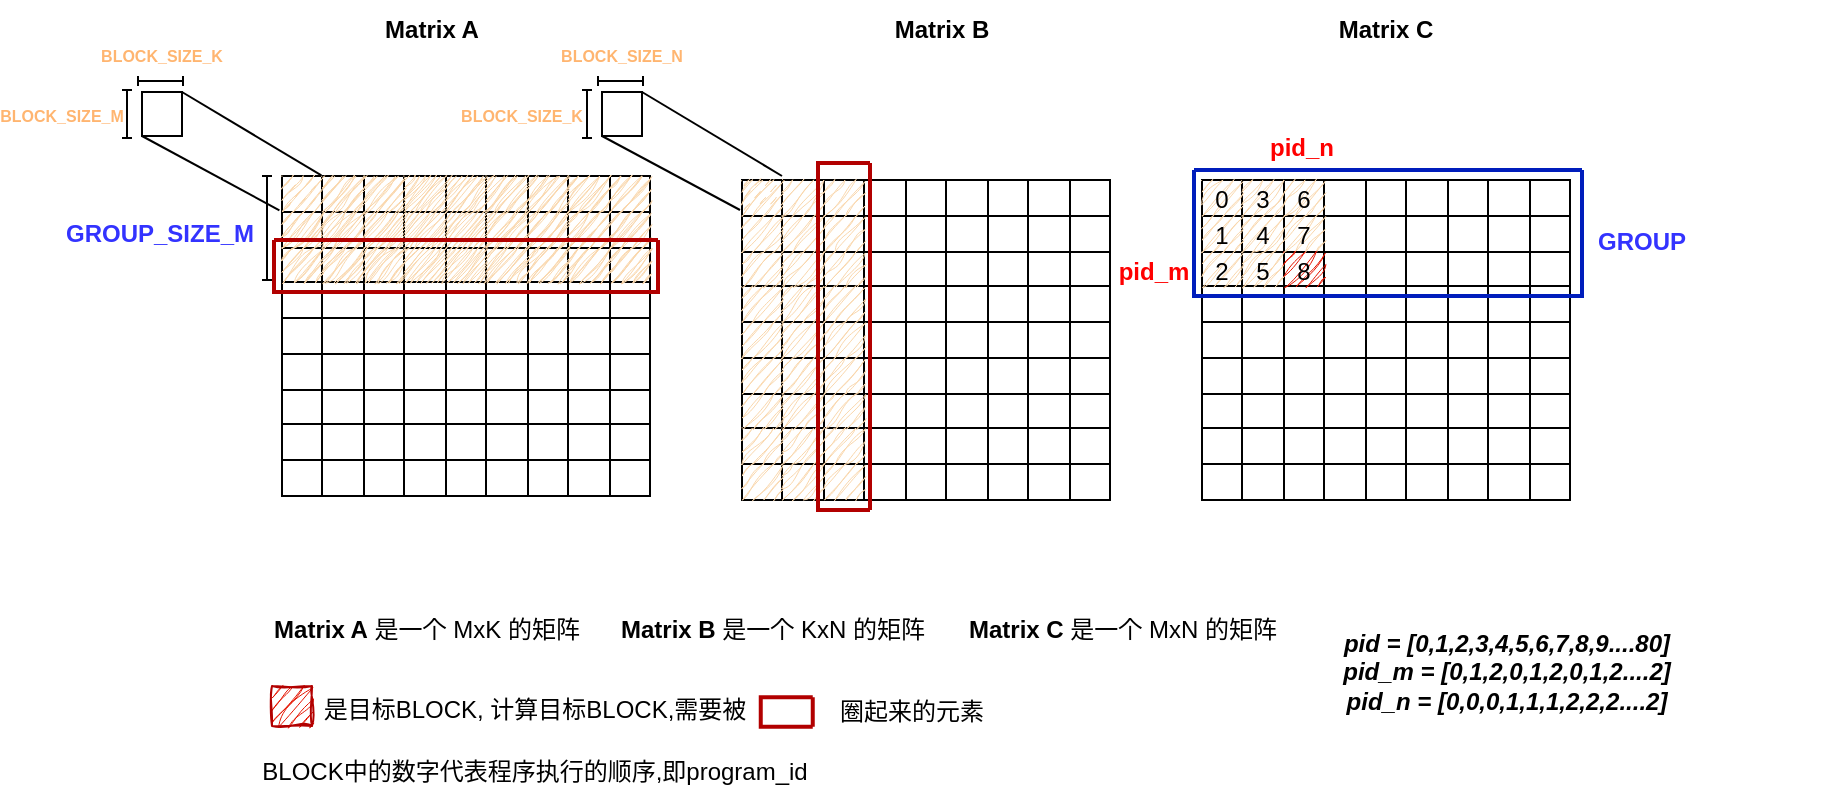 <mxfile version="26.0.11">
  <diagram name="第 1 页" id="odJ1iZkjm8XhT0lh8Itr">
    <mxGraphModel dx="1488" dy="774" grid="1" gridSize="10" guides="1" tooltips="1" connect="1" arrows="1" fold="1" page="1" pageScale="1" pageWidth="827" pageHeight="1169" math="0" shadow="0">
      <root>
        <mxCell id="0" />
        <mxCell id="1" parent="0" />
        <mxCell id="98H9lZZ7wIg3jAL6WraC-18" value="" style="shape=table;startSize=0;container=1;collapsible=0;childLayout=tableLayout;" parent="1" vertex="1">
          <mxGeometry x="250" y="208" width="184" height="160" as="geometry" />
        </mxCell>
        <mxCell id="98H9lZZ7wIg3jAL6WraC-19" value="" style="shape=tableRow;horizontal=0;startSize=0;swimlaneHead=0;swimlaneBody=0;strokeColor=#b46504;top=0;left=0;bottom=0;right=0;collapsible=0;dropTarget=0;fillColor=#fad7ac;points=[[0,0.5],[1,0.5]];portConstraint=eastwest;swimlaneLine=1;sketch=1;curveFitting=1;jiggle=2;" parent="98H9lZZ7wIg3jAL6WraC-18" vertex="1">
          <mxGeometry width="184" height="18" as="geometry" />
        </mxCell>
        <mxCell id="98H9lZZ7wIg3jAL6WraC-20" value="" style="shape=partialRectangle;html=1;whiteSpace=wrap;connectable=0;strokeColor=#b46504;overflow=hidden;fillColor=#fad7ac;top=0;left=0;bottom=0;right=0;pointerEvents=1;fillStyle=dashed;swimlaneLine=1;sketch=1;curveFitting=1;jiggle=2;" parent="98H9lZZ7wIg3jAL6WraC-19" vertex="1">
          <mxGeometry width="20" height="18" as="geometry">
            <mxRectangle width="20" height="18" as="alternateBounds" />
          </mxGeometry>
        </mxCell>
        <mxCell id="98H9lZZ7wIg3jAL6WraC-21" value="" style="shape=partialRectangle;html=1;whiteSpace=wrap;connectable=0;strokeColor=#b46504;overflow=hidden;fillColor=#fad7ac;top=0;left=0;bottom=0;right=0;pointerEvents=1;swimlaneLine=1;sketch=1;curveFitting=1;jiggle=2;" parent="98H9lZZ7wIg3jAL6WraC-19" vertex="1">
          <mxGeometry x="20" width="21" height="18" as="geometry">
            <mxRectangle width="21" height="18" as="alternateBounds" />
          </mxGeometry>
        </mxCell>
        <mxCell id="98H9lZZ7wIg3jAL6WraC-22" value="" style="shape=partialRectangle;html=1;whiteSpace=wrap;connectable=0;strokeColor=#b46504;overflow=hidden;fillColor=#fad7ac;top=0;left=0;bottom=0;right=0;pointerEvents=1;swimlaneLine=1;sketch=1;curveFitting=1;jiggle=2;" parent="98H9lZZ7wIg3jAL6WraC-19" vertex="1">
          <mxGeometry x="41" width="20" height="18" as="geometry">
            <mxRectangle width="20" height="18" as="alternateBounds" />
          </mxGeometry>
        </mxCell>
        <mxCell id="98H9lZZ7wIg3jAL6WraC-23" value="" style="shape=partialRectangle;html=1;whiteSpace=wrap;connectable=0;strokeColor=#b46504;overflow=hidden;fillColor=#fad7ac;top=0;left=0;bottom=0;right=0;pointerEvents=1;swimlaneLine=1;sketch=1;curveFitting=1;jiggle=2;" parent="98H9lZZ7wIg3jAL6WraC-19" vertex="1">
          <mxGeometry x="61" width="21" height="18" as="geometry">
            <mxRectangle width="21" height="18" as="alternateBounds" />
          </mxGeometry>
        </mxCell>
        <mxCell id="98H9lZZ7wIg3jAL6WraC-24" value="" style="shape=partialRectangle;html=1;whiteSpace=wrap;connectable=0;strokeColor=#b46504;overflow=hidden;fillColor=#fad7ac;top=0;left=0;bottom=0;right=0;pointerEvents=1;swimlaneLine=1;sketch=1;curveFitting=1;jiggle=2;" parent="98H9lZZ7wIg3jAL6WraC-19" vertex="1">
          <mxGeometry x="82" width="20" height="18" as="geometry">
            <mxRectangle width="20" height="18" as="alternateBounds" />
          </mxGeometry>
        </mxCell>
        <mxCell id="98H9lZZ7wIg3jAL6WraC-25" value="" style="shape=partialRectangle;html=1;whiteSpace=wrap;connectable=0;strokeColor=#b46504;overflow=hidden;fillColor=#fad7ac;top=0;left=0;bottom=0;right=0;pointerEvents=1;swimlaneLine=1;sketch=1;curveFitting=1;jiggle=2;" parent="98H9lZZ7wIg3jAL6WraC-19" vertex="1">
          <mxGeometry x="102" width="21" height="18" as="geometry">
            <mxRectangle width="21" height="18" as="alternateBounds" />
          </mxGeometry>
        </mxCell>
        <mxCell id="98H9lZZ7wIg3jAL6WraC-26" value="" style="shape=partialRectangle;html=1;whiteSpace=wrap;connectable=0;strokeColor=#b46504;overflow=hidden;fillColor=#fad7ac;top=0;left=0;bottom=0;right=0;pointerEvents=1;swimlaneLine=1;sketch=1;curveFitting=1;jiggle=2;" parent="98H9lZZ7wIg3jAL6WraC-19" vertex="1">
          <mxGeometry x="123" width="20" height="18" as="geometry">
            <mxRectangle width="20" height="18" as="alternateBounds" />
          </mxGeometry>
        </mxCell>
        <mxCell id="98H9lZZ7wIg3jAL6WraC-27" value="" style="shape=partialRectangle;html=1;whiteSpace=wrap;connectable=0;strokeColor=#b46504;overflow=hidden;fillColor=#fad7ac;top=0;left=0;bottom=0;right=0;pointerEvents=1;swimlaneLine=1;sketch=1;curveFitting=1;jiggle=2;" parent="98H9lZZ7wIg3jAL6WraC-19" vertex="1">
          <mxGeometry x="143" width="21" height="18" as="geometry">
            <mxRectangle width="21" height="18" as="alternateBounds" />
          </mxGeometry>
        </mxCell>
        <mxCell id="98H9lZZ7wIg3jAL6WraC-28" value="" style="shape=partialRectangle;html=1;whiteSpace=wrap;connectable=0;strokeColor=#b46504;overflow=hidden;fillColor=#fad7ac;top=0;left=0;bottom=0;right=0;pointerEvents=1;swimlaneLine=1;sketch=1;curveFitting=1;jiggle=2;" parent="98H9lZZ7wIg3jAL6WraC-19" vertex="1">
          <mxGeometry x="164" width="20" height="18" as="geometry">
            <mxRectangle width="20" height="18" as="alternateBounds" />
          </mxGeometry>
        </mxCell>
        <mxCell id="98H9lZZ7wIg3jAL6WraC-29" value="" style="shape=tableRow;horizontal=0;startSize=0;swimlaneHead=0;swimlaneBody=0;strokeColor=#b46504;top=0;left=0;bottom=0;right=0;collapsible=0;dropTarget=0;fillColor=#fad7ac;points=[[0,0.5],[1,0.5]];portConstraint=eastwest;swimlaneLine=1;sketch=1;curveFitting=1;jiggle=2;" parent="98H9lZZ7wIg3jAL6WraC-18" vertex="1">
          <mxGeometry y="18" width="184" height="18" as="geometry" />
        </mxCell>
        <mxCell id="98H9lZZ7wIg3jAL6WraC-30" value="" style="shape=partialRectangle;html=1;whiteSpace=wrap;connectable=0;strokeColor=#b46504;overflow=hidden;fillColor=#fad7ac;top=0;left=0;bottom=0;right=0;pointerEvents=1;swimlaneLine=1;sketch=1;curveFitting=1;jiggle=2;" parent="98H9lZZ7wIg3jAL6WraC-29" vertex="1">
          <mxGeometry width="20" height="18" as="geometry">
            <mxRectangle width="20" height="18" as="alternateBounds" />
          </mxGeometry>
        </mxCell>
        <mxCell id="98H9lZZ7wIg3jAL6WraC-31" value="" style="shape=partialRectangle;html=1;whiteSpace=wrap;connectable=0;strokeColor=#b46504;overflow=hidden;fillColor=#fad7ac;top=0;left=0;bottom=0;right=0;pointerEvents=1;swimlaneLine=1;sketch=1;curveFitting=1;jiggle=2;" parent="98H9lZZ7wIg3jAL6WraC-29" vertex="1">
          <mxGeometry x="20" width="21" height="18" as="geometry">
            <mxRectangle width="21" height="18" as="alternateBounds" />
          </mxGeometry>
        </mxCell>
        <mxCell id="98H9lZZ7wIg3jAL6WraC-32" value="" style="shape=partialRectangle;html=1;whiteSpace=wrap;connectable=0;strokeColor=#b46504;overflow=hidden;fillColor=#fad7ac;top=0;left=0;bottom=0;right=0;pointerEvents=1;swimlaneLine=1;sketch=1;curveFitting=1;jiggle=2;" parent="98H9lZZ7wIg3jAL6WraC-29" vertex="1">
          <mxGeometry x="41" width="20" height="18" as="geometry">
            <mxRectangle width="20" height="18" as="alternateBounds" />
          </mxGeometry>
        </mxCell>
        <mxCell id="98H9lZZ7wIg3jAL6WraC-33" value="" style="shape=partialRectangle;html=1;whiteSpace=wrap;connectable=0;strokeColor=#b46504;overflow=hidden;fillColor=#fad7ac;top=0;left=0;bottom=0;right=0;pointerEvents=1;swimlaneLine=1;sketch=1;curveFitting=1;jiggle=2;" parent="98H9lZZ7wIg3jAL6WraC-29" vertex="1">
          <mxGeometry x="61" width="21" height="18" as="geometry">
            <mxRectangle width="21" height="18" as="alternateBounds" />
          </mxGeometry>
        </mxCell>
        <mxCell id="98H9lZZ7wIg3jAL6WraC-34" value="" style="shape=partialRectangle;html=1;whiteSpace=wrap;connectable=0;strokeColor=#b46504;overflow=hidden;fillColor=#fad7ac;top=0;left=0;bottom=0;right=0;pointerEvents=1;swimlaneLine=1;sketch=1;curveFitting=1;jiggle=2;" parent="98H9lZZ7wIg3jAL6WraC-29" vertex="1">
          <mxGeometry x="82" width="20" height="18" as="geometry">
            <mxRectangle width="20" height="18" as="alternateBounds" />
          </mxGeometry>
        </mxCell>
        <mxCell id="98H9lZZ7wIg3jAL6WraC-35" value="" style="shape=partialRectangle;html=1;whiteSpace=wrap;connectable=0;strokeColor=#b46504;overflow=hidden;fillColor=#fad7ac;top=0;left=0;bottom=0;right=0;pointerEvents=1;swimlaneLine=1;sketch=1;curveFitting=1;jiggle=2;" parent="98H9lZZ7wIg3jAL6WraC-29" vertex="1">
          <mxGeometry x="102" width="21" height="18" as="geometry">
            <mxRectangle width="21" height="18" as="alternateBounds" />
          </mxGeometry>
        </mxCell>
        <mxCell id="98H9lZZ7wIg3jAL6WraC-36" value="" style="shape=partialRectangle;html=1;whiteSpace=wrap;connectable=0;strokeColor=#b46504;overflow=hidden;fillColor=#fad7ac;top=0;left=0;bottom=0;right=0;pointerEvents=1;swimlaneLine=1;sketch=1;curveFitting=1;jiggle=2;" parent="98H9lZZ7wIg3jAL6WraC-29" vertex="1">
          <mxGeometry x="123" width="20" height="18" as="geometry">
            <mxRectangle width="20" height="18" as="alternateBounds" />
          </mxGeometry>
        </mxCell>
        <mxCell id="98H9lZZ7wIg3jAL6WraC-37" value="" style="shape=partialRectangle;html=1;whiteSpace=wrap;connectable=0;strokeColor=#b46504;overflow=hidden;fillColor=#fad7ac;top=0;left=0;bottom=0;right=0;pointerEvents=1;swimlaneLine=1;sketch=1;curveFitting=1;jiggle=2;" parent="98H9lZZ7wIg3jAL6WraC-29" vertex="1">
          <mxGeometry x="143" width="21" height="18" as="geometry">
            <mxRectangle width="21" height="18" as="alternateBounds" />
          </mxGeometry>
        </mxCell>
        <mxCell id="98H9lZZ7wIg3jAL6WraC-38" value="" style="shape=partialRectangle;html=1;whiteSpace=wrap;connectable=0;strokeColor=#b46504;overflow=hidden;fillColor=#fad7ac;top=0;left=0;bottom=0;right=0;pointerEvents=1;swimlaneLine=1;sketch=1;curveFitting=1;jiggle=2;" parent="98H9lZZ7wIg3jAL6WraC-29" vertex="1">
          <mxGeometry x="164" width="20" height="18" as="geometry">
            <mxRectangle width="20" height="18" as="alternateBounds" />
          </mxGeometry>
        </mxCell>
        <mxCell id="98H9lZZ7wIg3jAL6WraC-39" value="" style="shape=tableRow;horizontal=0;startSize=0;swimlaneHead=0;swimlaneBody=0;strokeColor=#b46504;top=0;left=0;bottom=0;right=0;collapsible=0;dropTarget=0;fillColor=#fad7ac;points=[[0,0.5],[1,0.5]];portConstraint=eastwest;swimlaneLine=1;sketch=1;curveFitting=1;jiggle=2;" parent="98H9lZZ7wIg3jAL6WraC-18" vertex="1">
          <mxGeometry y="36" width="184" height="17" as="geometry" />
        </mxCell>
        <mxCell id="98H9lZZ7wIg3jAL6WraC-40" value="" style="shape=partialRectangle;html=1;whiteSpace=wrap;connectable=0;strokeColor=#b46504;overflow=hidden;fillColor=#fad7ac;top=0;left=0;bottom=0;right=0;pointerEvents=1;swimlaneLine=1;sketch=1;curveFitting=1;jiggle=2;" parent="98H9lZZ7wIg3jAL6WraC-39" vertex="1">
          <mxGeometry width="20" height="17" as="geometry">
            <mxRectangle width="20" height="17" as="alternateBounds" />
          </mxGeometry>
        </mxCell>
        <mxCell id="98H9lZZ7wIg3jAL6WraC-41" value="" style="shape=partialRectangle;html=1;whiteSpace=wrap;connectable=0;strokeColor=#b46504;overflow=hidden;fillColor=#fad7ac;top=0;left=0;bottom=0;right=0;pointerEvents=1;swimlaneLine=1;sketch=1;curveFitting=1;jiggle=2;" parent="98H9lZZ7wIg3jAL6WraC-39" vertex="1">
          <mxGeometry x="20" width="21" height="17" as="geometry">
            <mxRectangle width="21" height="17" as="alternateBounds" />
          </mxGeometry>
        </mxCell>
        <mxCell id="98H9lZZ7wIg3jAL6WraC-42" value="" style="shape=partialRectangle;html=1;whiteSpace=wrap;connectable=0;strokeColor=#b46504;overflow=hidden;fillColor=#fad7ac;top=0;left=0;bottom=0;right=0;pointerEvents=1;swimlaneLine=1;sketch=1;curveFitting=1;jiggle=2;" parent="98H9lZZ7wIg3jAL6WraC-39" vertex="1">
          <mxGeometry x="41" width="20" height="17" as="geometry">
            <mxRectangle width="20" height="17" as="alternateBounds" />
          </mxGeometry>
        </mxCell>
        <mxCell id="98H9lZZ7wIg3jAL6WraC-43" value="" style="shape=partialRectangle;html=1;whiteSpace=wrap;connectable=0;strokeColor=#b46504;overflow=hidden;fillColor=#fad7ac;top=0;left=0;bottom=0;right=0;pointerEvents=1;swimlaneLine=1;sketch=1;curveFitting=1;jiggle=2;" parent="98H9lZZ7wIg3jAL6WraC-39" vertex="1">
          <mxGeometry x="61" width="21" height="17" as="geometry">
            <mxRectangle width="21" height="17" as="alternateBounds" />
          </mxGeometry>
        </mxCell>
        <mxCell id="98H9lZZ7wIg3jAL6WraC-44" value="" style="shape=partialRectangle;html=1;whiteSpace=wrap;connectable=0;strokeColor=#b46504;overflow=hidden;fillColor=#fad7ac;top=0;left=0;bottom=0;right=0;pointerEvents=1;swimlaneLine=1;sketch=1;curveFitting=1;jiggle=2;" parent="98H9lZZ7wIg3jAL6WraC-39" vertex="1">
          <mxGeometry x="82" width="20" height="17" as="geometry">
            <mxRectangle width="20" height="17" as="alternateBounds" />
          </mxGeometry>
        </mxCell>
        <mxCell id="98H9lZZ7wIg3jAL6WraC-45" value="" style="shape=partialRectangle;html=1;whiteSpace=wrap;connectable=0;strokeColor=#b46504;overflow=hidden;fillColor=#fad7ac;top=0;left=0;bottom=0;right=0;pointerEvents=1;swimlaneLine=1;sketch=1;curveFitting=1;jiggle=2;" parent="98H9lZZ7wIg3jAL6WraC-39" vertex="1">
          <mxGeometry x="102" width="21" height="17" as="geometry">
            <mxRectangle width="21" height="17" as="alternateBounds" />
          </mxGeometry>
        </mxCell>
        <mxCell id="98H9lZZ7wIg3jAL6WraC-46" value="" style="shape=partialRectangle;html=1;whiteSpace=wrap;connectable=0;strokeColor=#b46504;overflow=hidden;fillColor=#fad7ac;top=0;left=0;bottom=0;right=0;pointerEvents=1;swimlaneLine=1;sketch=1;curveFitting=1;jiggle=2;" parent="98H9lZZ7wIg3jAL6WraC-39" vertex="1">
          <mxGeometry x="123" width="20" height="17" as="geometry">
            <mxRectangle width="20" height="17" as="alternateBounds" />
          </mxGeometry>
        </mxCell>
        <mxCell id="98H9lZZ7wIg3jAL6WraC-47" value="" style="shape=partialRectangle;html=1;whiteSpace=wrap;connectable=0;strokeColor=#b46504;overflow=hidden;fillColor=#fad7ac;top=0;left=0;bottom=0;right=0;pointerEvents=1;swimlaneLine=1;sketch=1;curveFitting=1;jiggle=2;" parent="98H9lZZ7wIg3jAL6WraC-39" vertex="1">
          <mxGeometry x="143" width="21" height="17" as="geometry">
            <mxRectangle width="21" height="17" as="alternateBounds" />
          </mxGeometry>
        </mxCell>
        <mxCell id="98H9lZZ7wIg3jAL6WraC-48" value="" style="shape=partialRectangle;html=1;whiteSpace=wrap;connectable=0;strokeColor=#b46504;overflow=hidden;fillColor=#fad7ac;top=0;left=0;bottom=0;right=0;pointerEvents=1;swimlaneLine=1;sketch=1;curveFitting=1;jiggle=2;" parent="98H9lZZ7wIg3jAL6WraC-39" vertex="1">
          <mxGeometry x="164" width="20" height="17" as="geometry">
            <mxRectangle width="20" height="17" as="alternateBounds" />
          </mxGeometry>
        </mxCell>
        <mxCell id="98H9lZZ7wIg3jAL6WraC-49" value="" style="shape=tableRow;horizontal=0;startSize=0;swimlaneHead=0;swimlaneBody=0;strokeColor=inherit;top=0;left=0;bottom=0;right=0;collapsible=0;dropTarget=0;fillColor=none;points=[[0,0.5],[1,0.5]];portConstraint=eastwest;swimlaneLine=0;" parent="98H9lZZ7wIg3jAL6WraC-18" vertex="1">
          <mxGeometry y="53" width="184" height="18" as="geometry" />
        </mxCell>
        <mxCell id="98H9lZZ7wIg3jAL6WraC-50" value="" style="shape=partialRectangle;html=1;whiteSpace=wrap;connectable=0;strokeColor=inherit;overflow=hidden;fillColor=none;top=0;left=0;bottom=0;right=0;pointerEvents=1;swimlaneLine=0;" parent="98H9lZZ7wIg3jAL6WraC-49" vertex="1">
          <mxGeometry width="20" height="18" as="geometry">
            <mxRectangle width="20" height="18" as="alternateBounds" />
          </mxGeometry>
        </mxCell>
        <mxCell id="98H9lZZ7wIg3jAL6WraC-51" value="" style="shape=partialRectangle;html=1;whiteSpace=wrap;connectable=0;strokeColor=inherit;overflow=hidden;fillColor=none;top=0;left=0;bottom=0;right=0;pointerEvents=1;swimlaneLine=0;" parent="98H9lZZ7wIg3jAL6WraC-49" vertex="1">
          <mxGeometry x="20" width="21" height="18" as="geometry">
            <mxRectangle width="21" height="18" as="alternateBounds" />
          </mxGeometry>
        </mxCell>
        <mxCell id="98H9lZZ7wIg3jAL6WraC-52" value="" style="shape=partialRectangle;html=1;whiteSpace=wrap;connectable=0;strokeColor=inherit;overflow=hidden;fillColor=none;top=0;left=0;bottom=0;right=0;pointerEvents=1;swimlaneLine=0;" parent="98H9lZZ7wIg3jAL6WraC-49" vertex="1">
          <mxGeometry x="41" width="20" height="18" as="geometry">
            <mxRectangle width="20" height="18" as="alternateBounds" />
          </mxGeometry>
        </mxCell>
        <mxCell id="98H9lZZ7wIg3jAL6WraC-53" value="" style="shape=partialRectangle;html=1;whiteSpace=wrap;connectable=0;strokeColor=inherit;overflow=hidden;fillColor=none;top=0;left=0;bottom=0;right=0;pointerEvents=1;swimlaneLine=0;" parent="98H9lZZ7wIg3jAL6WraC-49" vertex="1">
          <mxGeometry x="61" width="21" height="18" as="geometry">
            <mxRectangle width="21" height="18" as="alternateBounds" />
          </mxGeometry>
        </mxCell>
        <mxCell id="98H9lZZ7wIg3jAL6WraC-54" value="" style="shape=partialRectangle;html=1;whiteSpace=wrap;connectable=0;strokeColor=inherit;overflow=hidden;fillColor=none;top=0;left=0;bottom=0;right=0;pointerEvents=1;swimlaneLine=0;" parent="98H9lZZ7wIg3jAL6WraC-49" vertex="1">
          <mxGeometry x="82" width="20" height="18" as="geometry">
            <mxRectangle width="20" height="18" as="alternateBounds" />
          </mxGeometry>
        </mxCell>
        <mxCell id="98H9lZZ7wIg3jAL6WraC-55" value="" style="shape=partialRectangle;html=1;whiteSpace=wrap;connectable=0;strokeColor=inherit;overflow=hidden;fillColor=none;top=0;left=0;bottom=0;right=0;pointerEvents=1;swimlaneLine=0;" parent="98H9lZZ7wIg3jAL6WraC-49" vertex="1">
          <mxGeometry x="102" width="21" height="18" as="geometry">
            <mxRectangle width="21" height="18" as="alternateBounds" />
          </mxGeometry>
        </mxCell>
        <mxCell id="98H9lZZ7wIg3jAL6WraC-56" value="" style="shape=partialRectangle;html=1;whiteSpace=wrap;connectable=0;strokeColor=inherit;overflow=hidden;fillColor=none;top=0;left=0;bottom=0;right=0;pointerEvents=1;swimlaneLine=0;" parent="98H9lZZ7wIg3jAL6WraC-49" vertex="1">
          <mxGeometry x="123" width="20" height="18" as="geometry">
            <mxRectangle width="20" height="18" as="alternateBounds" />
          </mxGeometry>
        </mxCell>
        <mxCell id="98H9lZZ7wIg3jAL6WraC-57" value="" style="shape=partialRectangle;html=1;whiteSpace=wrap;connectable=0;strokeColor=inherit;overflow=hidden;fillColor=none;top=0;left=0;bottom=0;right=0;pointerEvents=1;swimlaneLine=0;" parent="98H9lZZ7wIg3jAL6WraC-49" vertex="1">
          <mxGeometry x="143" width="21" height="18" as="geometry">
            <mxRectangle width="21" height="18" as="alternateBounds" />
          </mxGeometry>
        </mxCell>
        <mxCell id="98H9lZZ7wIg3jAL6WraC-58" value="" style="shape=partialRectangle;html=1;whiteSpace=wrap;connectable=0;strokeColor=inherit;overflow=hidden;fillColor=none;top=0;left=0;bottom=0;right=0;pointerEvents=1;swimlaneLine=0;" parent="98H9lZZ7wIg3jAL6WraC-49" vertex="1">
          <mxGeometry x="164" width="20" height="18" as="geometry">
            <mxRectangle width="20" height="18" as="alternateBounds" />
          </mxGeometry>
        </mxCell>
        <mxCell id="98H9lZZ7wIg3jAL6WraC-59" value="" style="shape=tableRow;horizontal=0;startSize=0;swimlaneHead=0;swimlaneBody=0;strokeColor=inherit;top=0;left=0;bottom=0;right=0;collapsible=0;dropTarget=0;fillColor=none;points=[[0,0.5],[1,0.5]];portConstraint=eastwest;swimlaneLine=0;" parent="98H9lZZ7wIg3jAL6WraC-18" vertex="1">
          <mxGeometry y="71" width="184" height="18" as="geometry" />
        </mxCell>
        <mxCell id="98H9lZZ7wIg3jAL6WraC-60" value="" style="shape=partialRectangle;html=1;whiteSpace=wrap;connectable=0;strokeColor=inherit;overflow=hidden;fillColor=none;top=0;left=0;bottom=0;right=0;pointerEvents=1;swimlaneLine=0;" parent="98H9lZZ7wIg3jAL6WraC-59" vertex="1">
          <mxGeometry width="20" height="18" as="geometry">
            <mxRectangle width="20" height="18" as="alternateBounds" />
          </mxGeometry>
        </mxCell>
        <mxCell id="98H9lZZ7wIg3jAL6WraC-61" value="" style="shape=partialRectangle;html=1;whiteSpace=wrap;connectable=0;strokeColor=inherit;overflow=hidden;fillColor=none;top=0;left=0;bottom=0;right=0;pointerEvents=1;swimlaneLine=0;" parent="98H9lZZ7wIg3jAL6WraC-59" vertex="1">
          <mxGeometry x="20" width="21" height="18" as="geometry">
            <mxRectangle width="21" height="18" as="alternateBounds" />
          </mxGeometry>
        </mxCell>
        <mxCell id="98H9lZZ7wIg3jAL6WraC-62" value="" style="shape=partialRectangle;html=1;whiteSpace=wrap;connectable=0;strokeColor=inherit;overflow=hidden;fillColor=none;top=0;left=0;bottom=0;right=0;pointerEvents=1;swimlaneLine=0;" parent="98H9lZZ7wIg3jAL6WraC-59" vertex="1">
          <mxGeometry x="41" width="20" height="18" as="geometry">
            <mxRectangle width="20" height="18" as="alternateBounds" />
          </mxGeometry>
        </mxCell>
        <mxCell id="98H9lZZ7wIg3jAL6WraC-63" value="" style="shape=partialRectangle;html=1;whiteSpace=wrap;connectable=0;strokeColor=inherit;overflow=hidden;fillColor=none;top=0;left=0;bottom=0;right=0;pointerEvents=1;swimlaneLine=0;" parent="98H9lZZ7wIg3jAL6WraC-59" vertex="1">
          <mxGeometry x="61" width="21" height="18" as="geometry">
            <mxRectangle width="21" height="18" as="alternateBounds" />
          </mxGeometry>
        </mxCell>
        <mxCell id="98H9lZZ7wIg3jAL6WraC-64" value="" style="shape=partialRectangle;html=1;whiteSpace=wrap;connectable=0;strokeColor=inherit;overflow=hidden;fillColor=none;top=0;left=0;bottom=0;right=0;pointerEvents=1;swimlaneLine=0;" parent="98H9lZZ7wIg3jAL6WraC-59" vertex="1">
          <mxGeometry x="82" width="20" height="18" as="geometry">
            <mxRectangle width="20" height="18" as="alternateBounds" />
          </mxGeometry>
        </mxCell>
        <mxCell id="98H9lZZ7wIg3jAL6WraC-65" value="" style="shape=partialRectangle;html=1;whiteSpace=wrap;connectable=0;strokeColor=inherit;overflow=hidden;fillColor=none;top=0;left=0;bottom=0;right=0;pointerEvents=1;swimlaneLine=0;" parent="98H9lZZ7wIg3jAL6WraC-59" vertex="1">
          <mxGeometry x="102" width="21" height="18" as="geometry">
            <mxRectangle width="21" height="18" as="alternateBounds" />
          </mxGeometry>
        </mxCell>
        <mxCell id="98H9lZZ7wIg3jAL6WraC-66" value="" style="shape=partialRectangle;html=1;whiteSpace=wrap;connectable=0;strokeColor=inherit;overflow=hidden;fillColor=none;top=0;left=0;bottom=0;right=0;pointerEvents=1;swimlaneLine=0;" parent="98H9lZZ7wIg3jAL6WraC-59" vertex="1">
          <mxGeometry x="123" width="20" height="18" as="geometry">
            <mxRectangle width="20" height="18" as="alternateBounds" />
          </mxGeometry>
        </mxCell>
        <mxCell id="98H9lZZ7wIg3jAL6WraC-67" value="" style="shape=partialRectangle;html=1;whiteSpace=wrap;connectable=0;strokeColor=inherit;overflow=hidden;fillColor=none;top=0;left=0;bottom=0;right=0;pointerEvents=1;swimlaneLine=0;" parent="98H9lZZ7wIg3jAL6WraC-59" vertex="1">
          <mxGeometry x="143" width="21" height="18" as="geometry">
            <mxRectangle width="21" height="18" as="alternateBounds" />
          </mxGeometry>
        </mxCell>
        <mxCell id="98H9lZZ7wIg3jAL6WraC-68" value="" style="shape=partialRectangle;html=1;whiteSpace=wrap;connectable=0;strokeColor=inherit;overflow=hidden;fillColor=none;top=0;left=0;bottom=0;right=0;pointerEvents=1;swimlaneLine=0;" parent="98H9lZZ7wIg3jAL6WraC-59" vertex="1">
          <mxGeometry x="164" width="20" height="18" as="geometry">
            <mxRectangle width="20" height="18" as="alternateBounds" />
          </mxGeometry>
        </mxCell>
        <mxCell id="98H9lZZ7wIg3jAL6WraC-69" value="" style="shape=tableRow;horizontal=0;startSize=0;swimlaneHead=0;swimlaneBody=0;strokeColor=inherit;top=0;left=0;bottom=0;right=0;collapsible=0;dropTarget=0;fillColor=none;points=[[0,0.5],[1,0.5]];portConstraint=eastwest;swimlaneLine=0;" parent="98H9lZZ7wIg3jAL6WraC-18" vertex="1">
          <mxGeometry y="89" width="184" height="18" as="geometry" />
        </mxCell>
        <mxCell id="98H9lZZ7wIg3jAL6WraC-70" value="" style="shape=partialRectangle;html=1;whiteSpace=wrap;connectable=0;strokeColor=inherit;overflow=hidden;fillColor=none;top=0;left=0;bottom=0;right=0;pointerEvents=1;swimlaneLine=0;" parent="98H9lZZ7wIg3jAL6WraC-69" vertex="1">
          <mxGeometry width="20" height="18" as="geometry">
            <mxRectangle width="20" height="18" as="alternateBounds" />
          </mxGeometry>
        </mxCell>
        <mxCell id="98H9lZZ7wIg3jAL6WraC-71" value="" style="shape=partialRectangle;html=1;whiteSpace=wrap;connectable=0;strokeColor=inherit;overflow=hidden;fillColor=none;top=0;left=0;bottom=0;right=0;pointerEvents=1;swimlaneLine=0;" parent="98H9lZZ7wIg3jAL6WraC-69" vertex="1">
          <mxGeometry x="20" width="21" height="18" as="geometry">
            <mxRectangle width="21" height="18" as="alternateBounds" />
          </mxGeometry>
        </mxCell>
        <mxCell id="98H9lZZ7wIg3jAL6WraC-72" value="" style="shape=partialRectangle;html=1;whiteSpace=wrap;connectable=0;strokeColor=inherit;overflow=hidden;fillColor=none;top=0;left=0;bottom=0;right=0;pointerEvents=1;swimlaneLine=0;" parent="98H9lZZ7wIg3jAL6WraC-69" vertex="1">
          <mxGeometry x="41" width="20" height="18" as="geometry">
            <mxRectangle width="20" height="18" as="alternateBounds" />
          </mxGeometry>
        </mxCell>
        <mxCell id="98H9lZZ7wIg3jAL6WraC-73" value="" style="shape=partialRectangle;html=1;whiteSpace=wrap;connectable=0;strokeColor=inherit;overflow=hidden;fillColor=none;top=0;left=0;bottom=0;right=0;pointerEvents=1;swimlaneLine=0;" parent="98H9lZZ7wIg3jAL6WraC-69" vertex="1">
          <mxGeometry x="61" width="21" height="18" as="geometry">
            <mxRectangle width="21" height="18" as="alternateBounds" />
          </mxGeometry>
        </mxCell>
        <mxCell id="98H9lZZ7wIg3jAL6WraC-74" value="" style="shape=partialRectangle;html=1;whiteSpace=wrap;connectable=0;strokeColor=inherit;overflow=hidden;fillColor=none;top=0;left=0;bottom=0;right=0;pointerEvents=1;swimlaneLine=0;" parent="98H9lZZ7wIg3jAL6WraC-69" vertex="1">
          <mxGeometry x="82" width="20" height="18" as="geometry">
            <mxRectangle width="20" height="18" as="alternateBounds" />
          </mxGeometry>
        </mxCell>
        <mxCell id="98H9lZZ7wIg3jAL6WraC-75" value="" style="shape=partialRectangle;html=1;whiteSpace=wrap;connectable=0;strokeColor=inherit;overflow=hidden;fillColor=none;top=0;left=0;bottom=0;right=0;pointerEvents=1;swimlaneLine=0;" parent="98H9lZZ7wIg3jAL6WraC-69" vertex="1">
          <mxGeometry x="102" width="21" height="18" as="geometry">
            <mxRectangle width="21" height="18" as="alternateBounds" />
          </mxGeometry>
        </mxCell>
        <mxCell id="98H9lZZ7wIg3jAL6WraC-76" value="" style="shape=partialRectangle;html=1;whiteSpace=wrap;connectable=0;strokeColor=inherit;overflow=hidden;fillColor=none;top=0;left=0;bottom=0;right=0;pointerEvents=1;swimlaneLine=0;" parent="98H9lZZ7wIg3jAL6WraC-69" vertex="1">
          <mxGeometry x="123" width="20" height="18" as="geometry">
            <mxRectangle width="20" height="18" as="alternateBounds" />
          </mxGeometry>
        </mxCell>
        <mxCell id="98H9lZZ7wIg3jAL6WraC-77" value="" style="shape=partialRectangle;html=1;whiteSpace=wrap;connectable=0;strokeColor=inherit;overflow=hidden;fillColor=none;top=0;left=0;bottom=0;right=0;pointerEvents=1;swimlaneLine=0;" parent="98H9lZZ7wIg3jAL6WraC-69" vertex="1">
          <mxGeometry x="143" width="21" height="18" as="geometry">
            <mxRectangle width="21" height="18" as="alternateBounds" />
          </mxGeometry>
        </mxCell>
        <mxCell id="98H9lZZ7wIg3jAL6WraC-78" value="" style="shape=partialRectangle;html=1;whiteSpace=wrap;connectable=0;strokeColor=inherit;overflow=hidden;fillColor=none;top=0;left=0;bottom=0;right=0;pointerEvents=1;swimlaneLine=0;" parent="98H9lZZ7wIg3jAL6WraC-69" vertex="1">
          <mxGeometry x="164" width="20" height="18" as="geometry">
            <mxRectangle width="20" height="18" as="alternateBounds" />
          </mxGeometry>
        </mxCell>
        <mxCell id="98H9lZZ7wIg3jAL6WraC-79" value="" style="shape=tableRow;horizontal=0;startSize=0;swimlaneHead=0;swimlaneBody=0;strokeColor=inherit;top=0;left=0;bottom=0;right=0;collapsible=0;dropTarget=0;fillColor=none;points=[[0,0.5],[1,0.5]];portConstraint=eastwest;swimlaneLine=0;" parent="98H9lZZ7wIg3jAL6WraC-18" vertex="1">
          <mxGeometry y="107" width="184" height="17" as="geometry" />
        </mxCell>
        <mxCell id="98H9lZZ7wIg3jAL6WraC-80" value="" style="shape=partialRectangle;html=1;whiteSpace=wrap;connectable=0;strokeColor=inherit;overflow=hidden;fillColor=none;top=0;left=0;bottom=0;right=0;pointerEvents=1;swimlaneLine=0;" parent="98H9lZZ7wIg3jAL6WraC-79" vertex="1">
          <mxGeometry width="20" height="17" as="geometry">
            <mxRectangle width="20" height="17" as="alternateBounds" />
          </mxGeometry>
        </mxCell>
        <mxCell id="98H9lZZ7wIg3jAL6WraC-81" value="" style="shape=partialRectangle;html=1;whiteSpace=wrap;connectable=0;strokeColor=inherit;overflow=hidden;fillColor=none;top=0;left=0;bottom=0;right=0;pointerEvents=1;swimlaneLine=0;" parent="98H9lZZ7wIg3jAL6WraC-79" vertex="1">
          <mxGeometry x="20" width="21" height="17" as="geometry">
            <mxRectangle width="21" height="17" as="alternateBounds" />
          </mxGeometry>
        </mxCell>
        <mxCell id="98H9lZZ7wIg3jAL6WraC-82" value="" style="shape=partialRectangle;html=1;whiteSpace=wrap;connectable=0;strokeColor=inherit;overflow=hidden;fillColor=none;top=0;left=0;bottom=0;right=0;pointerEvents=1;swimlaneLine=0;" parent="98H9lZZ7wIg3jAL6WraC-79" vertex="1">
          <mxGeometry x="41" width="20" height="17" as="geometry">
            <mxRectangle width="20" height="17" as="alternateBounds" />
          </mxGeometry>
        </mxCell>
        <mxCell id="98H9lZZ7wIg3jAL6WraC-83" value="" style="shape=partialRectangle;html=1;whiteSpace=wrap;connectable=0;strokeColor=inherit;overflow=hidden;fillColor=none;top=0;left=0;bottom=0;right=0;pointerEvents=1;swimlaneLine=0;" parent="98H9lZZ7wIg3jAL6WraC-79" vertex="1">
          <mxGeometry x="61" width="21" height="17" as="geometry">
            <mxRectangle width="21" height="17" as="alternateBounds" />
          </mxGeometry>
        </mxCell>
        <mxCell id="98H9lZZ7wIg3jAL6WraC-84" value="" style="shape=partialRectangle;html=1;whiteSpace=wrap;connectable=0;strokeColor=inherit;overflow=hidden;fillColor=none;top=0;left=0;bottom=0;right=0;pointerEvents=1;swimlaneLine=0;" parent="98H9lZZ7wIg3jAL6WraC-79" vertex="1">
          <mxGeometry x="82" width="20" height="17" as="geometry">
            <mxRectangle width="20" height="17" as="alternateBounds" />
          </mxGeometry>
        </mxCell>
        <mxCell id="98H9lZZ7wIg3jAL6WraC-85" value="" style="shape=partialRectangle;html=1;whiteSpace=wrap;connectable=0;strokeColor=inherit;overflow=hidden;fillColor=none;top=0;left=0;bottom=0;right=0;pointerEvents=1;swimlaneLine=0;" parent="98H9lZZ7wIg3jAL6WraC-79" vertex="1">
          <mxGeometry x="102" width="21" height="17" as="geometry">
            <mxRectangle width="21" height="17" as="alternateBounds" />
          </mxGeometry>
        </mxCell>
        <mxCell id="98H9lZZ7wIg3jAL6WraC-86" value="" style="shape=partialRectangle;html=1;whiteSpace=wrap;connectable=0;strokeColor=inherit;overflow=hidden;fillColor=none;top=0;left=0;bottom=0;right=0;pointerEvents=1;swimlaneLine=0;" parent="98H9lZZ7wIg3jAL6WraC-79" vertex="1">
          <mxGeometry x="123" width="20" height="17" as="geometry">
            <mxRectangle width="20" height="17" as="alternateBounds" />
          </mxGeometry>
        </mxCell>
        <mxCell id="98H9lZZ7wIg3jAL6WraC-87" value="" style="shape=partialRectangle;html=1;whiteSpace=wrap;connectable=0;strokeColor=inherit;overflow=hidden;fillColor=none;top=0;left=0;bottom=0;right=0;pointerEvents=1;swimlaneLine=0;" parent="98H9lZZ7wIg3jAL6WraC-79" vertex="1">
          <mxGeometry x="143" width="21" height="17" as="geometry">
            <mxRectangle width="21" height="17" as="alternateBounds" />
          </mxGeometry>
        </mxCell>
        <mxCell id="98H9lZZ7wIg3jAL6WraC-88" value="" style="shape=partialRectangle;html=1;whiteSpace=wrap;connectable=0;strokeColor=inherit;overflow=hidden;fillColor=none;top=0;left=0;bottom=0;right=0;pointerEvents=1;swimlaneLine=0;" parent="98H9lZZ7wIg3jAL6WraC-79" vertex="1">
          <mxGeometry x="164" width="20" height="17" as="geometry">
            <mxRectangle width="20" height="17" as="alternateBounds" />
          </mxGeometry>
        </mxCell>
        <mxCell id="98H9lZZ7wIg3jAL6WraC-89" value="" style="shape=tableRow;horizontal=0;startSize=0;swimlaneHead=0;swimlaneBody=0;strokeColor=inherit;top=0;left=0;bottom=0;right=0;collapsible=0;dropTarget=0;fillColor=none;points=[[0,0.5],[1,0.5]];portConstraint=eastwest;swimlaneLine=0;" parent="98H9lZZ7wIg3jAL6WraC-18" vertex="1">
          <mxGeometry y="124" width="184" height="18" as="geometry" />
        </mxCell>
        <mxCell id="98H9lZZ7wIg3jAL6WraC-90" value="" style="shape=partialRectangle;html=1;whiteSpace=wrap;connectable=0;strokeColor=inherit;overflow=hidden;fillColor=none;top=0;left=0;bottom=0;right=0;pointerEvents=1;swimlaneLine=0;" parent="98H9lZZ7wIg3jAL6WraC-89" vertex="1">
          <mxGeometry width="20" height="18" as="geometry">
            <mxRectangle width="20" height="18" as="alternateBounds" />
          </mxGeometry>
        </mxCell>
        <mxCell id="98H9lZZ7wIg3jAL6WraC-91" value="" style="shape=partialRectangle;html=1;whiteSpace=wrap;connectable=0;strokeColor=inherit;overflow=hidden;fillColor=none;top=0;left=0;bottom=0;right=0;pointerEvents=1;swimlaneLine=0;" parent="98H9lZZ7wIg3jAL6WraC-89" vertex="1">
          <mxGeometry x="20" width="21" height="18" as="geometry">
            <mxRectangle width="21" height="18" as="alternateBounds" />
          </mxGeometry>
        </mxCell>
        <mxCell id="98H9lZZ7wIg3jAL6WraC-92" value="" style="shape=partialRectangle;html=1;whiteSpace=wrap;connectable=0;strokeColor=inherit;overflow=hidden;fillColor=none;top=0;left=0;bottom=0;right=0;pointerEvents=1;swimlaneLine=0;" parent="98H9lZZ7wIg3jAL6WraC-89" vertex="1">
          <mxGeometry x="41" width="20" height="18" as="geometry">
            <mxRectangle width="20" height="18" as="alternateBounds" />
          </mxGeometry>
        </mxCell>
        <mxCell id="98H9lZZ7wIg3jAL6WraC-93" value="" style="shape=partialRectangle;html=1;whiteSpace=wrap;connectable=0;strokeColor=inherit;overflow=hidden;fillColor=none;top=0;left=0;bottom=0;right=0;pointerEvents=1;swimlaneLine=0;" parent="98H9lZZ7wIg3jAL6WraC-89" vertex="1">
          <mxGeometry x="61" width="21" height="18" as="geometry">
            <mxRectangle width="21" height="18" as="alternateBounds" />
          </mxGeometry>
        </mxCell>
        <mxCell id="98H9lZZ7wIg3jAL6WraC-94" value="" style="shape=partialRectangle;html=1;whiteSpace=wrap;connectable=0;strokeColor=inherit;overflow=hidden;fillColor=none;top=0;left=0;bottom=0;right=0;pointerEvents=1;swimlaneLine=0;" parent="98H9lZZ7wIg3jAL6WraC-89" vertex="1">
          <mxGeometry x="82" width="20" height="18" as="geometry">
            <mxRectangle width="20" height="18" as="alternateBounds" />
          </mxGeometry>
        </mxCell>
        <mxCell id="98H9lZZ7wIg3jAL6WraC-95" value="" style="shape=partialRectangle;html=1;whiteSpace=wrap;connectable=0;strokeColor=inherit;overflow=hidden;fillColor=none;top=0;left=0;bottom=0;right=0;pointerEvents=1;swimlaneLine=0;" parent="98H9lZZ7wIg3jAL6WraC-89" vertex="1">
          <mxGeometry x="102" width="21" height="18" as="geometry">
            <mxRectangle width="21" height="18" as="alternateBounds" />
          </mxGeometry>
        </mxCell>
        <mxCell id="98H9lZZ7wIg3jAL6WraC-96" value="" style="shape=partialRectangle;html=1;whiteSpace=wrap;connectable=0;strokeColor=inherit;overflow=hidden;fillColor=none;top=0;left=0;bottom=0;right=0;pointerEvents=1;swimlaneLine=0;" parent="98H9lZZ7wIg3jAL6WraC-89" vertex="1">
          <mxGeometry x="123" width="20" height="18" as="geometry">
            <mxRectangle width="20" height="18" as="alternateBounds" />
          </mxGeometry>
        </mxCell>
        <mxCell id="98H9lZZ7wIg3jAL6WraC-97" value="" style="shape=partialRectangle;html=1;whiteSpace=wrap;connectable=0;strokeColor=inherit;overflow=hidden;fillColor=none;top=0;left=0;bottom=0;right=0;pointerEvents=1;swimlaneLine=0;" parent="98H9lZZ7wIg3jAL6WraC-89" vertex="1">
          <mxGeometry x="143" width="21" height="18" as="geometry">
            <mxRectangle width="21" height="18" as="alternateBounds" />
          </mxGeometry>
        </mxCell>
        <mxCell id="98H9lZZ7wIg3jAL6WraC-98" value="" style="shape=partialRectangle;html=1;whiteSpace=wrap;connectable=0;strokeColor=inherit;overflow=hidden;fillColor=none;top=0;left=0;bottom=0;right=0;pointerEvents=1;swimlaneLine=0;" parent="98H9lZZ7wIg3jAL6WraC-89" vertex="1">
          <mxGeometry x="164" width="20" height="18" as="geometry">
            <mxRectangle width="20" height="18" as="alternateBounds" />
          </mxGeometry>
        </mxCell>
        <mxCell id="98H9lZZ7wIg3jAL6WraC-99" value="" style="shape=tableRow;horizontal=0;startSize=0;swimlaneHead=0;swimlaneBody=0;strokeColor=inherit;top=0;left=0;bottom=0;right=0;collapsible=0;dropTarget=0;fillColor=none;points=[[0,0.5],[1,0.5]];portConstraint=eastwest;swimlaneLine=0;" parent="98H9lZZ7wIg3jAL6WraC-18" vertex="1">
          <mxGeometry y="142" width="184" height="18" as="geometry" />
        </mxCell>
        <mxCell id="98H9lZZ7wIg3jAL6WraC-100" value="" style="shape=partialRectangle;html=1;whiteSpace=wrap;connectable=0;strokeColor=inherit;overflow=hidden;fillColor=none;top=0;left=0;bottom=0;right=0;pointerEvents=1;swimlaneLine=0;" parent="98H9lZZ7wIg3jAL6WraC-99" vertex="1">
          <mxGeometry width="20" height="18" as="geometry">
            <mxRectangle width="20" height="18" as="alternateBounds" />
          </mxGeometry>
        </mxCell>
        <mxCell id="98H9lZZ7wIg3jAL6WraC-101" value="" style="shape=partialRectangle;html=1;whiteSpace=wrap;connectable=0;strokeColor=inherit;overflow=hidden;fillColor=none;top=0;left=0;bottom=0;right=0;pointerEvents=1;swimlaneLine=0;" parent="98H9lZZ7wIg3jAL6WraC-99" vertex="1">
          <mxGeometry x="20" width="21" height="18" as="geometry">
            <mxRectangle width="21" height="18" as="alternateBounds" />
          </mxGeometry>
        </mxCell>
        <mxCell id="98H9lZZ7wIg3jAL6WraC-102" value="" style="shape=partialRectangle;html=1;whiteSpace=wrap;connectable=0;strokeColor=inherit;overflow=hidden;fillColor=none;top=0;left=0;bottom=0;right=0;pointerEvents=1;swimlaneLine=0;" parent="98H9lZZ7wIg3jAL6WraC-99" vertex="1">
          <mxGeometry x="41" width="20" height="18" as="geometry">
            <mxRectangle width="20" height="18" as="alternateBounds" />
          </mxGeometry>
        </mxCell>
        <mxCell id="98H9lZZ7wIg3jAL6WraC-103" value="" style="shape=partialRectangle;html=1;whiteSpace=wrap;connectable=0;strokeColor=inherit;overflow=hidden;fillColor=none;top=0;left=0;bottom=0;right=0;pointerEvents=1;swimlaneLine=0;" parent="98H9lZZ7wIg3jAL6WraC-99" vertex="1">
          <mxGeometry x="61" width="21" height="18" as="geometry">
            <mxRectangle width="21" height="18" as="alternateBounds" />
          </mxGeometry>
        </mxCell>
        <mxCell id="98H9lZZ7wIg3jAL6WraC-104" value="" style="shape=partialRectangle;html=1;whiteSpace=wrap;connectable=0;strokeColor=inherit;overflow=hidden;fillColor=none;top=0;left=0;bottom=0;right=0;pointerEvents=1;swimlaneLine=0;" parent="98H9lZZ7wIg3jAL6WraC-99" vertex="1">
          <mxGeometry x="82" width="20" height="18" as="geometry">
            <mxRectangle width="20" height="18" as="alternateBounds" />
          </mxGeometry>
        </mxCell>
        <mxCell id="98H9lZZ7wIg3jAL6WraC-105" value="" style="shape=partialRectangle;html=1;whiteSpace=wrap;connectable=0;strokeColor=inherit;overflow=hidden;fillColor=none;top=0;left=0;bottom=0;right=0;pointerEvents=1;swimlaneLine=0;" parent="98H9lZZ7wIg3jAL6WraC-99" vertex="1">
          <mxGeometry x="102" width="21" height="18" as="geometry">
            <mxRectangle width="21" height="18" as="alternateBounds" />
          </mxGeometry>
        </mxCell>
        <mxCell id="98H9lZZ7wIg3jAL6WraC-106" value="" style="shape=partialRectangle;html=1;whiteSpace=wrap;connectable=0;strokeColor=inherit;overflow=hidden;fillColor=none;top=0;left=0;bottom=0;right=0;pointerEvents=1;swimlaneLine=0;" parent="98H9lZZ7wIg3jAL6WraC-99" vertex="1">
          <mxGeometry x="123" width="20" height="18" as="geometry">
            <mxRectangle width="20" height="18" as="alternateBounds" />
          </mxGeometry>
        </mxCell>
        <mxCell id="98H9lZZ7wIg3jAL6WraC-107" value="" style="shape=partialRectangle;html=1;whiteSpace=wrap;connectable=0;strokeColor=inherit;overflow=hidden;fillColor=none;top=0;left=0;bottom=0;right=0;pointerEvents=1;swimlaneLine=0;" parent="98H9lZZ7wIg3jAL6WraC-99" vertex="1">
          <mxGeometry x="143" width="21" height="18" as="geometry">
            <mxRectangle width="21" height="18" as="alternateBounds" />
          </mxGeometry>
        </mxCell>
        <mxCell id="98H9lZZ7wIg3jAL6WraC-108" value="" style="shape=partialRectangle;html=1;whiteSpace=wrap;connectable=0;strokeColor=inherit;overflow=hidden;fillColor=none;top=0;left=0;bottom=0;right=0;pointerEvents=1;swimlaneLine=0;" parent="98H9lZZ7wIg3jAL6WraC-99" vertex="1">
          <mxGeometry x="164" width="20" height="18" as="geometry">
            <mxRectangle width="20" height="18" as="alternateBounds" />
          </mxGeometry>
        </mxCell>
        <mxCell id="98H9lZZ7wIg3jAL6WraC-109" value="" style="shape=table;startSize=0;container=1;collapsible=0;childLayout=tableLayout;" parent="1" vertex="1">
          <mxGeometry x="480" y="210" width="184" height="160" as="geometry" />
        </mxCell>
        <mxCell id="98H9lZZ7wIg3jAL6WraC-110" value="" style="shape=tableRow;horizontal=0;startSize=0;swimlaneHead=0;swimlaneBody=0;strokeColor=inherit;top=0;left=0;bottom=0;right=0;collapsible=0;dropTarget=0;fillColor=none;points=[[0,0.5],[1,0.5]];portConstraint=eastwest;" parent="98H9lZZ7wIg3jAL6WraC-109" vertex="1">
          <mxGeometry width="184" height="18" as="geometry" />
        </mxCell>
        <mxCell id="98H9lZZ7wIg3jAL6WraC-111" value="" style="shape=partialRectangle;html=1;whiteSpace=wrap;connectable=0;strokeColor=#b46504;overflow=hidden;fillColor=#fad7ac;top=0;left=0;bottom=0;right=0;pointerEvents=1;sketch=1;curveFitting=1;jiggle=2;" parent="98H9lZZ7wIg3jAL6WraC-110" vertex="1">
          <mxGeometry width="20" height="18" as="geometry">
            <mxRectangle width="20" height="18" as="alternateBounds" />
          </mxGeometry>
        </mxCell>
        <mxCell id="98H9lZZ7wIg3jAL6WraC-112" value="" style="shape=partialRectangle;html=1;whiteSpace=wrap;connectable=0;strokeColor=#b46504;overflow=hidden;fillColor=#fad7ac;top=0;left=0;bottom=0;right=0;pointerEvents=1;sketch=1;curveFitting=1;jiggle=2;" parent="98H9lZZ7wIg3jAL6WraC-110" vertex="1">
          <mxGeometry x="20" width="21" height="18" as="geometry">
            <mxRectangle width="21" height="18" as="alternateBounds" />
          </mxGeometry>
        </mxCell>
        <mxCell id="98H9lZZ7wIg3jAL6WraC-113" value="" style="shape=partialRectangle;html=1;whiteSpace=wrap;connectable=0;strokeColor=#b46504;overflow=hidden;fillColor=#fad7ac;top=0;left=0;bottom=0;right=0;pointerEvents=1;sketch=1;curveFitting=1;jiggle=2;" parent="98H9lZZ7wIg3jAL6WraC-110" vertex="1">
          <mxGeometry x="41" width="20" height="18" as="geometry">
            <mxRectangle width="20" height="18" as="alternateBounds" />
          </mxGeometry>
        </mxCell>
        <mxCell id="98H9lZZ7wIg3jAL6WraC-114" value="" style="shape=partialRectangle;html=1;whiteSpace=wrap;connectable=0;strokeColor=inherit;overflow=hidden;fillColor=none;top=0;left=0;bottom=0;right=0;pointerEvents=1;" parent="98H9lZZ7wIg3jAL6WraC-110" vertex="1">
          <mxGeometry x="61" width="21" height="18" as="geometry">
            <mxRectangle width="21" height="18" as="alternateBounds" />
          </mxGeometry>
        </mxCell>
        <mxCell id="98H9lZZ7wIg3jAL6WraC-115" value="" style="shape=partialRectangle;html=1;whiteSpace=wrap;connectable=0;strokeColor=inherit;overflow=hidden;fillColor=none;top=0;left=0;bottom=0;right=0;pointerEvents=1;" parent="98H9lZZ7wIg3jAL6WraC-110" vertex="1">
          <mxGeometry x="82" width="20" height="18" as="geometry">
            <mxRectangle width="20" height="18" as="alternateBounds" />
          </mxGeometry>
        </mxCell>
        <mxCell id="98H9lZZ7wIg3jAL6WraC-116" value="" style="shape=partialRectangle;html=1;whiteSpace=wrap;connectable=0;strokeColor=inherit;overflow=hidden;fillColor=none;top=0;left=0;bottom=0;right=0;pointerEvents=1;" parent="98H9lZZ7wIg3jAL6WraC-110" vertex="1">
          <mxGeometry x="102" width="21" height="18" as="geometry">
            <mxRectangle width="21" height="18" as="alternateBounds" />
          </mxGeometry>
        </mxCell>
        <mxCell id="98H9lZZ7wIg3jAL6WraC-117" value="" style="shape=partialRectangle;html=1;whiteSpace=wrap;connectable=0;strokeColor=inherit;overflow=hidden;fillColor=none;top=0;left=0;bottom=0;right=0;pointerEvents=1;" parent="98H9lZZ7wIg3jAL6WraC-110" vertex="1">
          <mxGeometry x="123" width="20" height="18" as="geometry">
            <mxRectangle width="20" height="18" as="alternateBounds" />
          </mxGeometry>
        </mxCell>
        <mxCell id="98H9lZZ7wIg3jAL6WraC-118" value="" style="shape=partialRectangle;html=1;whiteSpace=wrap;connectable=0;strokeColor=inherit;overflow=hidden;fillColor=none;top=0;left=0;bottom=0;right=0;pointerEvents=1;" parent="98H9lZZ7wIg3jAL6WraC-110" vertex="1">
          <mxGeometry x="143" width="21" height="18" as="geometry">
            <mxRectangle width="21" height="18" as="alternateBounds" />
          </mxGeometry>
        </mxCell>
        <mxCell id="98H9lZZ7wIg3jAL6WraC-119" value="" style="shape=partialRectangle;html=1;whiteSpace=wrap;connectable=0;strokeColor=inherit;overflow=hidden;fillColor=none;top=0;left=0;bottom=0;right=0;pointerEvents=1;" parent="98H9lZZ7wIg3jAL6WraC-110" vertex="1">
          <mxGeometry x="164" width="20" height="18" as="geometry">
            <mxRectangle width="20" height="18" as="alternateBounds" />
          </mxGeometry>
        </mxCell>
        <mxCell id="98H9lZZ7wIg3jAL6WraC-120" value="" style="shape=tableRow;horizontal=0;startSize=0;swimlaneHead=0;swimlaneBody=0;strokeColor=inherit;top=0;left=0;bottom=0;right=0;collapsible=0;dropTarget=0;fillColor=none;points=[[0,0.5],[1,0.5]];portConstraint=eastwest;" parent="98H9lZZ7wIg3jAL6WraC-109" vertex="1">
          <mxGeometry y="18" width="184" height="18" as="geometry" />
        </mxCell>
        <mxCell id="98H9lZZ7wIg3jAL6WraC-121" value="" style="shape=partialRectangle;html=1;whiteSpace=wrap;connectable=0;strokeColor=#b46504;overflow=hidden;fillColor=#fad7ac;top=0;left=0;bottom=0;right=0;pointerEvents=1;sketch=1;curveFitting=1;jiggle=2;" parent="98H9lZZ7wIg3jAL6WraC-120" vertex="1">
          <mxGeometry width="20" height="18" as="geometry">
            <mxRectangle width="20" height="18" as="alternateBounds" />
          </mxGeometry>
        </mxCell>
        <mxCell id="98H9lZZ7wIg3jAL6WraC-122" value="" style="shape=partialRectangle;html=1;whiteSpace=wrap;connectable=0;strokeColor=#b46504;overflow=hidden;fillColor=#fad7ac;top=0;left=0;bottom=0;right=0;pointerEvents=1;sketch=1;curveFitting=1;jiggle=2;" parent="98H9lZZ7wIg3jAL6WraC-120" vertex="1">
          <mxGeometry x="20" width="21" height="18" as="geometry">
            <mxRectangle width="21" height="18" as="alternateBounds" />
          </mxGeometry>
        </mxCell>
        <mxCell id="98H9lZZ7wIg3jAL6WraC-123" value="" style="shape=partialRectangle;html=1;whiteSpace=wrap;connectable=0;strokeColor=#b46504;overflow=hidden;fillColor=#fad7ac;top=0;left=0;bottom=0;right=0;pointerEvents=1;sketch=1;curveFitting=1;jiggle=2;" parent="98H9lZZ7wIg3jAL6WraC-120" vertex="1">
          <mxGeometry x="41" width="20" height="18" as="geometry">
            <mxRectangle width="20" height="18" as="alternateBounds" />
          </mxGeometry>
        </mxCell>
        <mxCell id="98H9lZZ7wIg3jAL6WraC-124" value="" style="shape=partialRectangle;html=1;whiteSpace=wrap;connectable=0;strokeColor=inherit;overflow=hidden;fillColor=none;top=0;left=0;bottom=0;right=0;pointerEvents=1;" parent="98H9lZZ7wIg3jAL6WraC-120" vertex="1">
          <mxGeometry x="61" width="21" height="18" as="geometry">
            <mxRectangle width="21" height="18" as="alternateBounds" />
          </mxGeometry>
        </mxCell>
        <mxCell id="98H9lZZ7wIg3jAL6WraC-125" value="" style="shape=partialRectangle;html=1;whiteSpace=wrap;connectable=0;strokeColor=inherit;overflow=hidden;fillColor=none;top=0;left=0;bottom=0;right=0;pointerEvents=1;" parent="98H9lZZ7wIg3jAL6WraC-120" vertex="1">
          <mxGeometry x="82" width="20" height="18" as="geometry">
            <mxRectangle width="20" height="18" as="alternateBounds" />
          </mxGeometry>
        </mxCell>
        <mxCell id="98H9lZZ7wIg3jAL6WraC-126" value="" style="shape=partialRectangle;html=1;whiteSpace=wrap;connectable=0;strokeColor=inherit;overflow=hidden;fillColor=none;top=0;left=0;bottom=0;right=0;pointerEvents=1;" parent="98H9lZZ7wIg3jAL6WraC-120" vertex="1">
          <mxGeometry x="102" width="21" height="18" as="geometry">
            <mxRectangle width="21" height="18" as="alternateBounds" />
          </mxGeometry>
        </mxCell>
        <mxCell id="98H9lZZ7wIg3jAL6WraC-127" value="" style="shape=partialRectangle;html=1;whiteSpace=wrap;connectable=0;strokeColor=inherit;overflow=hidden;fillColor=none;top=0;left=0;bottom=0;right=0;pointerEvents=1;" parent="98H9lZZ7wIg3jAL6WraC-120" vertex="1">
          <mxGeometry x="123" width="20" height="18" as="geometry">
            <mxRectangle width="20" height="18" as="alternateBounds" />
          </mxGeometry>
        </mxCell>
        <mxCell id="98H9lZZ7wIg3jAL6WraC-128" value="" style="shape=partialRectangle;html=1;whiteSpace=wrap;connectable=0;strokeColor=inherit;overflow=hidden;fillColor=none;top=0;left=0;bottom=0;right=0;pointerEvents=1;" parent="98H9lZZ7wIg3jAL6WraC-120" vertex="1">
          <mxGeometry x="143" width="21" height="18" as="geometry">
            <mxRectangle width="21" height="18" as="alternateBounds" />
          </mxGeometry>
        </mxCell>
        <mxCell id="98H9lZZ7wIg3jAL6WraC-129" value="" style="shape=partialRectangle;html=1;whiteSpace=wrap;connectable=0;strokeColor=inherit;overflow=hidden;fillColor=none;top=0;left=0;bottom=0;right=0;pointerEvents=1;" parent="98H9lZZ7wIg3jAL6WraC-120" vertex="1">
          <mxGeometry x="164" width="20" height="18" as="geometry">
            <mxRectangle width="20" height="18" as="alternateBounds" />
          </mxGeometry>
        </mxCell>
        <mxCell id="98H9lZZ7wIg3jAL6WraC-130" value="" style="shape=tableRow;horizontal=0;startSize=0;swimlaneHead=0;swimlaneBody=0;strokeColor=inherit;top=0;left=0;bottom=0;right=0;collapsible=0;dropTarget=0;fillColor=none;points=[[0,0.5],[1,0.5]];portConstraint=eastwest;" parent="98H9lZZ7wIg3jAL6WraC-109" vertex="1">
          <mxGeometry y="36" width="184" height="17" as="geometry" />
        </mxCell>
        <mxCell id="98H9lZZ7wIg3jAL6WraC-131" value="" style="shape=partialRectangle;html=1;whiteSpace=wrap;connectable=0;strokeColor=#b46504;overflow=hidden;fillColor=#fad7ac;top=0;left=0;bottom=0;right=0;pointerEvents=1;sketch=1;curveFitting=1;jiggle=2;" parent="98H9lZZ7wIg3jAL6WraC-130" vertex="1">
          <mxGeometry width="20" height="17" as="geometry">
            <mxRectangle width="20" height="17" as="alternateBounds" />
          </mxGeometry>
        </mxCell>
        <mxCell id="98H9lZZ7wIg3jAL6WraC-132" value="" style="shape=partialRectangle;html=1;whiteSpace=wrap;connectable=0;strokeColor=#b46504;overflow=hidden;fillColor=#fad7ac;top=0;left=0;bottom=0;right=0;pointerEvents=1;sketch=1;curveFitting=1;jiggle=2;" parent="98H9lZZ7wIg3jAL6WraC-130" vertex="1">
          <mxGeometry x="20" width="21" height="17" as="geometry">
            <mxRectangle width="21" height="17" as="alternateBounds" />
          </mxGeometry>
        </mxCell>
        <mxCell id="98H9lZZ7wIg3jAL6WraC-133" value="" style="shape=partialRectangle;html=1;whiteSpace=wrap;connectable=0;strokeColor=#b46504;overflow=hidden;fillColor=#fad7ac;top=0;left=0;bottom=0;right=0;pointerEvents=1;sketch=1;curveFitting=1;jiggle=2;" parent="98H9lZZ7wIg3jAL6WraC-130" vertex="1">
          <mxGeometry x="41" width="20" height="17" as="geometry">
            <mxRectangle width="20" height="17" as="alternateBounds" />
          </mxGeometry>
        </mxCell>
        <mxCell id="98H9lZZ7wIg3jAL6WraC-134" value="" style="shape=partialRectangle;html=1;whiteSpace=wrap;connectable=0;strokeColor=inherit;overflow=hidden;fillColor=none;top=0;left=0;bottom=0;right=0;pointerEvents=1;" parent="98H9lZZ7wIg3jAL6WraC-130" vertex="1">
          <mxGeometry x="61" width="21" height="17" as="geometry">
            <mxRectangle width="21" height="17" as="alternateBounds" />
          </mxGeometry>
        </mxCell>
        <mxCell id="98H9lZZ7wIg3jAL6WraC-135" value="" style="shape=partialRectangle;html=1;whiteSpace=wrap;connectable=0;strokeColor=inherit;overflow=hidden;fillColor=none;top=0;left=0;bottom=0;right=0;pointerEvents=1;" parent="98H9lZZ7wIg3jAL6WraC-130" vertex="1">
          <mxGeometry x="82" width="20" height="17" as="geometry">
            <mxRectangle width="20" height="17" as="alternateBounds" />
          </mxGeometry>
        </mxCell>
        <mxCell id="98H9lZZ7wIg3jAL6WraC-136" value="" style="shape=partialRectangle;html=1;whiteSpace=wrap;connectable=0;strokeColor=inherit;overflow=hidden;fillColor=none;top=0;left=0;bottom=0;right=0;pointerEvents=1;" parent="98H9lZZ7wIg3jAL6WraC-130" vertex="1">
          <mxGeometry x="102" width="21" height="17" as="geometry">
            <mxRectangle width="21" height="17" as="alternateBounds" />
          </mxGeometry>
        </mxCell>
        <mxCell id="98H9lZZ7wIg3jAL6WraC-137" value="" style="shape=partialRectangle;html=1;whiteSpace=wrap;connectable=0;strokeColor=inherit;overflow=hidden;fillColor=none;top=0;left=0;bottom=0;right=0;pointerEvents=1;" parent="98H9lZZ7wIg3jAL6WraC-130" vertex="1">
          <mxGeometry x="123" width="20" height="17" as="geometry">
            <mxRectangle width="20" height="17" as="alternateBounds" />
          </mxGeometry>
        </mxCell>
        <mxCell id="98H9lZZ7wIg3jAL6WraC-138" value="" style="shape=partialRectangle;html=1;whiteSpace=wrap;connectable=0;strokeColor=inherit;overflow=hidden;fillColor=none;top=0;left=0;bottom=0;right=0;pointerEvents=1;" parent="98H9lZZ7wIg3jAL6WraC-130" vertex="1">
          <mxGeometry x="143" width="21" height="17" as="geometry">
            <mxRectangle width="21" height="17" as="alternateBounds" />
          </mxGeometry>
        </mxCell>
        <mxCell id="98H9lZZ7wIg3jAL6WraC-139" value="" style="shape=partialRectangle;html=1;whiteSpace=wrap;connectable=0;strokeColor=inherit;overflow=hidden;fillColor=none;top=0;left=0;bottom=0;right=0;pointerEvents=1;" parent="98H9lZZ7wIg3jAL6WraC-130" vertex="1">
          <mxGeometry x="164" width="20" height="17" as="geometry">
            <mxRectangle width="20" height="17" as="alternateBounds" />
          </mxGeometry>
        </mxCell>
        <mxCell id="98H9lZZ7wIg3jAL6WraC-140" value="" style="shape=tableRow;horizontal=0;startSize=0;swimlaneHead=0;swimlaneBody=0;strokeColor=inherit;top=0;left=0;bottom=0;right=0;collapsible=0;dropTarget=0;fillColor=none;points=[[0,0.5],[1,0.5]];portConstraint=eastwest;" parent="98H9lZZ7wIg3jAL6WraC-109" vertex="1">
          <mxGeometry y="53" width="184" height="18" as="geometry" />
        </mxCell>
        <mxCell id="98H9lZZ7wIg3jAL6WraC-141" value="" style="shape=partialRectangle;html=1;whiteSpace=wrap;connectable=0;strokeColor=#b46504;overflow=hidden;fillColor=#fad7ac;top=0;left=0;bottom=0;right=0;pointerEvents=1;sketch=1;curveFitting=1;jiggle=2;" parent="98H9lZZ7wIg3jAL6WraC-140" vertex="1">
          <mxGeometry width="20" height="18" as="geometry">
            <mxRectangle width="20" height="18" as="alternateBounds" />
          </mxGeometry>
        </mxCell>
        <mxCell id="98H9lZZ7wIg3jAL6WraC-142" value="" style="shape=partialRectangle;html=1;whiteSpace=wrap;connectable=0;strokeColor=#b46504;overflow=hidden;fillColor=#fad7ac;top=0;left=0;bottom=0;right=0;pointerEvents=1;sketch=1;curveFitting=1;jiggle=2;" parent="98H9lZZ7wIg3jAL6WraC-140" vertex="1">
          <mxGeometry x="20" width="21" height="18" as="geometry">
            <mxRectangle width="21" height="18" as="alternateBounds" />
          </mxGeometry>
        </mxCell>
        <mxCell id="98H9lZZ7wIg3jAL6WraC-143" value="" style="shape=partialRectangle;html=1;whiteSpace=wrap;connectable=0;strokeColor=#b46504;overflow=hidden;fillColor=#fad7ac;top=0;left=0;bottom=0;right=0;pointerEvents=1;sketch=1;curveFitting=1;jiggle=2;" parent="98H9lZZ7wIg3jAL6WraC-140" vertex="1">
          <mxGeometry x="41" width="20" height="18" as="geometry">
            <mxRectangle width="20" height="18" as="alternateBounds" />
          </mxGeometry>
        </mxCell>
        <mxCell id="98H9lZZ7wIg3jAL6WraC-144" value="" style="shape=partialRectangle;html=1;whiteSpace=wrap;connectable=0;strokeColor=inherit;overflow=hidden;fillColor=none;top=0;left=0;bottom=0;right=0;pointerEvents=1;" parent="98H9lZZ7wIg3jAL6WraC-140" vertex="1">
          <mxGeometry x="61" width="21" height="18" as="geometry">
            <mxRectangle width="21" height="18" as="alternateBounds" />
          </mxGeometry>
        </mxCell>
        <mxCell id="98H9lZZ7wIg3jAL6WraC-145" value="" style="shape=partialRectangle;html=1;whiteSpace=wrap;connectable=0;strokeColor=inherit;overflow=hidden;fillColor=none;top=0;left=0;bottom=0;right=0;pointerEvents=1;" parent="98H9lZZ7wIg3jAL6WraC-140" vertex="1">
          <mxGeometry x="82" width="20" height="18" as="geometry">
            <mxRectangle width="20" height="18" as="alternateBounds" />
          </mxGeometry>
        </mxCell>
        <mxCell id="98H9lZZ7wIg3jAL6WraC-146" value="" style="shape=partialRectangle;html=1;whiteSpace=wrap;connectable=0;strokeColor=inherit;overflow=hidden;fillColor=none;top=0;left=0;bottom=0;right=0;pointerEvents=1;" parent="98H9lZZ7wIg3jAL6WraC-140" vertex="1">
          <mxGeometry x="102" width="21" height="18" as="geometry">
            <mxRectangle width="21" height="18" as="alternateBounds" />
          </mxGeometry>
        </mxCell>
        <mxCell id="98H9lZZ7wIg3jAL6WraC-147" value="" style="shape=partialRectangle;html=1;whiteSpace=wrap;connectable=0;strokeColor=inherit;overflow=hidden;fillColor=none;top=0;left=0;bottom=0;right=0;pointerEvents=1;" parent="98H9lZZ7wIg3jAL6WraC-140" vertex="1">
          <mxGeometry x="123" width="20" height="18" as="geometry">
            <mxRectangle width="20" height="18" as="alternateBounds" />
          </mxGeometry>
        </mxCell>
        <mxCell id="98H9lZZ7wIg3jAL6WraC-148" value="" style="shape=partialRectangle;html=1;whiteSpace=wrap;connectable=0;strokeColor=inherit;overflow=hidden;fillColor=none;top=0;left=0;bottom=0;right=0;pointerEvents=1;" parent="98H9lZZ7wIg3jAL6WraC-140" vertex="1">
          <mxGeometry x="143" width="21" height="18" as="geometry">
            <mxRectangle width="21" height="18" as="alternateBounds" />
          </mxGeometry>
        </mxCell>
        <mxCell id="98H9lZZ7wIg3jAL6WraC-149" value="" style="shape=partialRectangle;html=1;whiteSpace=wrap;connectable=0;strokeColor=inherit;overflow=hidden;fillColor=none;top=0;left=0;bottom=0;right=0;pointerEvents=1;" parent="98H9lZZ7wIg3jAL6WraC-140" vertex="1">
          <mxGeometry x="164" width="20" height="18" as="geometry">
            <mxRectangle width="20" height="18" as="alternateBounds" />
          </mxGeometry>
        </mxCell>
        <mxCell id="98H9lZZ7wIg3jAL6WraC-150" value="" style="shape=tableRow;horizontal=0;startSize=0;swimlaneHead=0;swimlaneBody=0;strokeColor=inherit;top=0;left=0;bottom=0;right=0;collapsible=0;dropTarget=0;fillColor=none;points=[[0,0.5],[1,0.5]];portConstraint=eastwest;" parent="98H9lZZ7wIg3jAL6WraC-109" vertex="1">
          <mxGeometry y="71" width="184" height="18" as="geometry" />
        </mxCell>
        <mxCell id="98H9lZZ7wIg3jAL6WraC-151" value="" style="shape=partialRectangle;html=1;whiteSpace=wrap;connectable=0;strokeColor=#b46504;overflow=hidden;fillColor=#fad7ac;top=0;left=0;bottom=0;right=0;pointerEvents=1;sketch=1;curveFitting=1;jiggle=2;" parent="98H9lZZ7wIg3jAL6WraC-150" vertex="1">
          <mxGeometry width="20" height="18" as="geometry">
            <mxRectangle width="20" height="18" as="alternateBounds" />
          </mxGeometry>
        </mxCell>
        <mxCell id="98H9lZZ7wIg3jAL6WraC-152" value="" style="shape=partialRectangle;html=1;whiteSpace=wrap;connectable=0;strokeColor=#b46504;overflow=hidden;fillColor=#fad7ac;top=0;left=0;bottom=0;right=0;pointerEvents=1;sketch=1;curveFitting=1;jiggle=2;" parent="98H9lZZ7wIg3jAL6WraC-150" vertex="1">
          <mxGeometry x="20" width="21" height="18" as="geometry">
            <mxRectangle width="21" height="18" as="alternateBounds" />
          </mxGeometry>
        </mxCell>
        <mxCell id="98H9lZZ7wIg3jAL6WraC-153" value="" style="shape=partialRectangle;html=1;whiteSpace=wrap;connectable=0;strokeColor=#b46504;overflow=hidden;fillColor=#fad7ac;top=0;left=0;bottom=0;right=0;pointerEvents=1;sketch=1;curveFitting=1;jiggle=2;" parent="98H9lZZ7wIg3jAL6WraC-150" vertex="1">
          <mxGeometry x="41" width="20" height="18" as="geometry">
            <mxRectangle width="20" height="18" as="alternateBounds" />
          </mxGeometry>
        </mxCell>
        <mxCell id="98H9lZZ7wIg3jAL6WraC-154" value="" style="shape=partialRectangle;html=1;whiteSpace=wrap;connectable=0;strokeColor=inherit;overflow=hidden;fillColor=none;top=0;left=0;bottom=0;right=0;pointerEvents=1;" parent="98H9lZZ7wIg3jAL6WraC-150" vertex="1">
          <mxGeometry x="61" width="21" height="18" as="geometry">
            <mxRectangle width="21" height="18" as="alternateBounds" />
          </mxGeometry>
        </mxCell>
        <mxCell id="98H9lZZ7wIg3jAL6WraC-155" value="" style="shape=partialRectangle;html=1;whiteSpace=wrap;connectable=0;strokeColor=inherit;overflow=hidden;fillColor=none;top=0;left=0;bottom=0;right=0;pointerEvents=1;" parent="98H9lZZ7wIg3jAL6WraC-150" vertex="1">
          <mxGeometry x="82" width="20" height="18" as="geometry">
            <mxRectangle width="20" height="18" as="alternateBounds" />
          </mxGeometry>
        </mxCell>
        <mxCell id="98H9lZZ7wIg3jAL6WraC-156" value="" style="shape=partialRectangle;html=1;whiteSpace=wrap;connectable=0;strokeColor=inherit;overflow=hidden;fillColor=none;top=0;left=0;bottom=0;right=0;pointerEvents=1;" parent="98H9lZZ7wIg3jAL6WraC-150" vertex="1">
          <mxGeometry x="102" width="21" height="18" as="geometry">
            <mxRectangle width="21" height="18" as="alternateBounds" />
          </mxGeometry>
        </mxCell>
        <mxCell id="98H9lZZ7wIg3jAL6WraC-157" value="" style="shape=partialRectangle;html=1;whiteSpace=wrap;connectable=0;strokeColor=inherit;overflow=hidden;fillColor=none;top=0;left=0;bottom=0;right=0;pointerEvents=1;" parent="98H9lZZ7wIg3jAL6WraC-150" vertex="1">
          <mxGeometry x="123" width="20" height="18" as="geometry">
            <mxRectangle width="20" height="18" as="alternateBounds" />
          </mxGeometry>
        </mxCell>
        <mxCell id="98H9lZZ7wIg3jAL6WraC-158" value="" style="shape=partialRectangle;html=1;whiteSpace=wrap;connectable=0;strokeColor=inherit;overflow=hidden;fillColor=none;top=0;left=0;bottom=0;right=0;pointerEvents=1;" parent="98H9lZZ7wIg3jAL6WraC-150" vertex="1">
          <mxGeometry x="143" width="21" height="18" as="geometry">
            <mxRectangle width="21" height="18" as="alternateBounds" />
          </mxGeometry>
        </mxCell>
        <mxCell id="98H9lZZ7wIg3jAL6WraC-159" value="" style="shape=partialRectangle;html=1;whiteSpace=wrap;connectable=0;strokeColor=inherit;overflow=hidden;fillColor=none;top=0;left=0;bottom=0;right=0;pointerEvents=1;" parent="98H9lZZ7wIg3jAL6WraC-150" vertex="1">
          <mxGeometry x="164" width="20" height="18" as="geometry">
            <mxRectangle width="20" height="18" as="alternateBounds" />
          </mxGeometry>
        </mxCell>
        <mxCell id="98H9lZZ7wIg3jAL6WraC-160" value="" style="shape=tableRow;horizontal=0;startSize=0;swimlaneHead=0;swimlaneBody=0;strokeColor=inherit;top=0;left=0;bottom=0;right=0;collapsible=0;dropTarget=0;fillColor=none;points=[[0,0.5],[1,0.5]];portConstraint=eastwest;" parent="98H9lZZ7wIg3jAL6WraC-109" vertex="1">
          <mxGeometry y="89" width="184" height="18" as="geometry" />
        </mxCell>
        <mxCell id="98H9lZZ7wIg3jAL6WraC-161" value="" style="shape=partialRectangle;html=1;whiteSpace=wrap;connectable=0;strokeColor=#b46504;overflow=hidden;fillColor=#fad7ac;top=0;left=0;bottom=0;right=0;pointerEvents=1;sketch=1;curveFitting=1;jiggle=2;" parent="98H9lZZ7wIg3jAL6WraC-160" vertex="1">
          <mxGeometry width="20" height="18" as="geometry">
            <mxRectangle width="20" height="18" as="alternateBounds" />
          </mxGeometry>
        </mxCell>
        <mxCell id="98H9lZZ7wIg3jAL6WraC-162" value="" style="shape=partialRectangle;html=1;whiteSpace=wrap;connectable=0;strokeColor=#b46504;overflow=hidden;fillColor=#fad7ac;top=0;left=0;bottom=0;right=0;pointerEvents=1;sketch=1;curveFitting=1;jiggle=2;" parent="98H9lZZ7wIg3jAL6WraC-160" vertex="1">
          <mxGeometry x="20" width="21" height="18" as="geometry">
            <mxRectangle width="21" height="18" as="alternateBounds" />
          </mxGeometry>
        </mxCell>
        <mxCell id="98H9lZZ7wIg3jAL6WraC-163" value="" style="shape=partialRectangle;html=1;whiteSpace=wrap;connectable=0;strokeColor=#b46504;overflow=hidden;fillColor=#fad7ac;top=0;left=0;bottom=0;right=0;pointerEvents=1;sketch=1;curveFitting=1;jiggle=2;" parent="98H9lZZ7wIg3jAL6WraC-160" vertex="1">
          <mxGeometry x="41" width="20" height="18" as="geometry">
            <mxRectangle width="20" height="18" as="alternateBounds" />
          </mxGeometry>
        </mxCell>
        <mxCell id="98H9lZZ7wIg3jAL6WraC-164" value="" style="shape=partialRectangle;html=1;whiteSpace=wrap;connectable=0;strokeColor=inherit;overflow=hidden;fillColor=none;top=0;left=0;bottom=0;right=0;pointerEvents=1;" parent="98H9lZZ7wIg3jAL6WraC-160" vertex="1">
          <mxGeometry x="61" width="21" height="18" as="geometry">
            <mxRectangle width="21" height="18" as="alternateBounds" />
          </mxGeometry>
        </mxCell>
        <mxCell id="98H9lZZ7wIg3jAL6WraC-165" value="" style="shape=partialRectangle;html=1;whiteSpace=wrap;connectable=0;strokeColor=inherit;overflow=hidden;fillColor=none;top=0;left=0;bottom=0;right=0;pointerEvents=1;" parent="98H9lZZ7wIg3jAL6WraC-160" vertex="1">
          <mxGeometry x="82" width="20" height="18" as="geometry">
            <mxRectangle width="20" height="18" as="alternateBounds" />
          </mxGeometry>
        </mxCell>
        <mxCell id="98H9lZZ7wIg3jAL6WraC-166" value="" style="shape=partialRectangle;html=1;whiteSpace=wrap;connectable=0;strokeColor=inherit;overflow=hidden;fillColor=none;top=0;left=0;bottom=0;right=0;pointerEvents=1;" parent="98H9lZZ7wIg3jAL6WraC-160" vertex="1">
          <mxGeometry x="102" width="21" height="18" as="geometry">
            <mxRectangle width="21" height="18" as="alternateBounds" />
          </mxGeometry>
        </mxCell>
        <mxCell id="98H9lZZ7wIg3jAL6WraC-167" value="" style="shape=partialRectangle;html=1;whiteSpace=wrap;connectable=0;strokeColor=inherit;overflow=hidden;fillColor=none;top=0;left=0;bottom=0;right=0;pointerEvents=1;" parent="98H9lZZ7wIg3jAL6WraC-160" vertex="1">
          <mxGeometry x="123" width="20" height="18" as="geometry">
            <mxRectangle width="20" height="18" as="alternateBounds" />
          </mxGeometry>
        </mxCell>
        <mxCell id="98H9lZZ7wIg3jAL6WraC-168" value="" style="shape=partialRectangle;html=1;whiteSpace=wrap;connectable=0;strokeColor=inherit;overflow=hidden;fillColor=none;top=0;left=0;bottom=0;right=0;pointerEvents=1;" parent="98H9lZZ7wIg3jAL6WraC-160" vertex="1">
          <mxGeometry x="143" width="21" height="18" as="geometry">
            <mxRectangle width="21" height="18" as="alternateBounds" />
          </mxGeometry>
        </mxCell>
        <mxCell id="98H9lZZ7wIg3jAL6WraC-169" value="" style="shape=partialRectangle;html=1;whiteSpace=wrap;connectable=0;strokeColor=inherit;overflow=hidden;fillColor=none;top=0;left=0;bottom=0;right=0;pointerEvents=1;" parent="98H9lZZ7wIg3jAL6WraC-160" vertex="1">
          <mxGeometry x="164" width="20" height="18" as="geometry">
            <mxRectangle width="20" height="18" as="alternateBounds" />
          </mxGeometry>
        </mxCell>
        <mxCell id="98H9lZZ7wIg3jAL6WraC-170" value="" style="shape=tableRow;horizontal=0;startSize=0;swimlaneHead=0;swimlaneBody=0;strokeColor=inherit;top=0;left=0;bottom=0;right=0;collapsible=0;dropTarget=0;fillColor=none;points=[[0,0.5],[1,0.5]];portConstraint=eastwest;" parent="98H9lZZ7wIg3jAL6WraC-109" vertex="1">
          <mxGeometry y="107" width="184" height="17" as="geometry" />
        </mxCell>
        <mxCell id="98H9lZZ7wIg3jAL6WraC-171" value="" style="shape=partialRectangle;html=1;whiteSpace=wrap;connectable=0;strokeColor=#b46504;overflow=hidden;fillColor=#fad7ac;top=0;left=0;bottom=0;right=0;pointerEvents=1;sketch=1;curveFitting=1;jiggle=2;" parent="98H9lZZ7wIg3jAL6WraC-170" vertex="1">
          <mxGeometry width="20" height="17" as="geometry">
            <mxRectangle width="20" height="17" as="alternateBounds" />
          </mxGeometry>
        </mxCell>
        <mxCell id="98H9lZZ7wIg3jAL6WraC-172" value="" style="shape=partialRectangle;html=1;whiteSpace=wrap;connectable=0;strokeColor=#b46504;overflow=hidden;fillColor=#fad7ac;top=0;left=0;bottom=0;right=0;pointerEvents=1;sketch=1;curveFitting=1;jiggle=2;" parent="98H9lZZ7wIg3jAL6WraC-170" vertex="1">
          <mxGeometry x="20" width="21" height="17" as="geometry">
            <mxRectangle width="21" height="17" as="alternateBounds" />
          </mxGeometry>
        </mxCell>
        <mxCell id="98H9lZZ7wIg3jAL6WraC-173" value="" style="shape=partialRectangle;html=1;whiteSpace=wrap;connectable=0;strokeColor=#b46504;overflow=hidden;fillColor=#fad7ac;top=0;left=0;bottom=0;right=0;pointerEvents=1;sketch=1;curveFitting=1;jiggle=2;" parent="98H9lZZ7wIg3jAL6WraC-170" vertex="1">
          <mxGeometry x="41" width="20" height="17" as="geometry">
            <mxRectangle width="20" height="17" as="alternateBounds" />
          </mxGeometry>
        </mxCell>
        <mxCell id="98H9lZZ7wIg3jAL6WraC-174" value="" style="shape=partialRectangle;html=1;whiteSpace=wrap;connectable=0;strokeColor=inherit;overflow=hidden;fillColor=none;top=0;left=0;bottom=0;right=0;pointerEvents=1;" parent="98H9lZZ7wIg3jAL6WraC-170" vertex="1">
          <mxGeometry x="61" width="21" height="17" as="geometry">
            <mxRectangle width="21" height="17" as="alternateBounds" />
          </mxGeometry>
        </mxCell>
        <mxCell id="98H9lZZ7wIg3jAL6WraC-175" value="" style="shape=partialRectangle;html=1;whiteSpace=wrap;connectable=0;strokeColor=inherit;overflow=hidden;fillColor=none;top=0;left=0;bottom=0;right=0;pointerEvents=1;" parent="98H9lZZ7wIg3jAL6WraC-170" vertex="1">
          <mxGeometry x="82" width="20" height="17" as="geometry">
            <mxRectangle width="20" height="17" as="alternateBounds" />
          </mxGeometry>
        </mxCell>
        <mxCell id="98H9lZZ7wIg3jAL6WraC-176" value="" style="shape=partialRectangle;html=1;whiteSpace=wrap;connectable=0;strokeColor=inherit;overflow=hidden;fillColor=none;top=0;left=0;bottom=0;right=0;pointerEvents=1;" parent="98H9lZZ7wIg3jAL6WraC-170" vertex="1">
          <mxGeometry x="102" width="21" height="17" as="geometry">
            <mxRectangle width="21" height="17" as="alternateBounds" />
          </mxGeometry>
        </mxCell>
        <mxCell id="98H9lZZ7wIg3jAL6WraC-177" value="" style="shape=partialRectangle;html=1;whiteSpace=wrap;connectable=0;strokeColor=inherit;overflow=hidden;fillColor=none;top=0;left=0;bottom=0;right=0;pointerEvents=1;" parent="98H9lZZ7wIg3jAL6WraC-170" vertex="1">
          <mxGeometry x="123" width="20" height="17" as="geometry">
            <mxRectangle width="20" height="17" as="alternateBounds" />
          </mxGeometry>
        </mxCell>
        <mxCell id="98H9lZZ7wIg3jAL6WraC-178" value="" style="shape=partialRectangle;html=1;whiteSpace=wrap;connectable=0;strokeColor=inherit;overflow=hidden;fillColor=none;top=0;left=0;bottom=0;right=0;pointerEvents=1;" parent="98H9lZZ7wIg3jAL6WraC-170" vertex="1">
          <mxGeometry x="143" width="21" height="17" as="geometry">
            <mxRectangle width="21" height="17" as="alternateBounds" />
          </mxGeometry>
        </mxCell>
        <mxCell id="98H9lZZ7wIg3jAL6WraC-179" value="" style="shape=partialRectangle;html=1;whiteSpace=wrap;connectable=0;strokeColor=inherit;overflow=hidden;fillColor=none;top=0;left=0;bottom=0;right=0;pointerEvents=1;" parent="98H9lZZ7wIg3jAL6WraC-170" vertex="1">
          <mxGeometry x="164" width="20" height="17" as="geometry">
            <mxRectangle width="20" height="17" as="alternateBounds" />
          </mxGeometry>
        </mxCell>
        <mxCell id="98H9lZZ7wIg3jAL6WraC-180" value="" style="shape=tableRow;horizontal=0;startSize=0;swimlaneHead=0;swimlaneBody=0;strokeColor=inherit;top=0;left=0;bottom=0;right=0;collapsible=0;dropTarget=0;fillColor=none;points=[[0,0.5],[1,0.5]];portConstraint=eastwest;" parent="98H9lZZ7wIg3jAL6WraC-109" vertex="1">
          <mxGeometry y="124" width="184" height="18" as="geometry" />
        </mxCell>
        <mxCell id="98H9lZZ7wIg3jAL6WraC-181" value="" style="shape=partialRectangle;html=1;whiteSpace=wrap;connectable=0;strokeColor=#b46504;overflow=hidden;fillColor=#fad7ac;top=0;left=0;bottom=0;right=0;pointerEvents=1;sketch=1;curveFitting=1;jiggle=2;" parent="98H9lZZ7wIg3jAL6WraC-180" vertex="1">
          <mxGeometry width="20" height="18" as="geometry">
            <mxRectangle width="20" height="18" as="alternateBounds" />
          </mxGeometry>
        </mxCell>
        <mxCell id="98H9lZZ7wIg3jAL6WraC-182" value="" style="shape=partialRectangle;html=1;whiteSpace=wrap;connectable=0;strokeColor=#b46504;overflow=hidden;fillColor=#fad7ac;top=0;left=0;bottom=0;right=0;pointerEvents=1;sketch=1;curveFitting=1;jiggle=2;" parent="98H9lZZ7wIg3jAL6WraC-180" vertex="1">
          <mxGeometry x="20" width="21" height="18" as="geometry">
            <mxRectangle width="21" height="18" as="alternateBounds" />
          </mxGeometry>
        </mxCell>
        <mxCell id="98H9lZZ7wIg3jAL6WraC-183" value="" style="shape=partialRectangle;html=1;whiteSpace=wrap;connectable=0;strokeColor=#b46504;overflow=hidden;fillColor=#fad7ac;top=0;left=0;bottom=0;right=0;pointerEvents=1;sketch=1;curveFitting=1;jiggle=2;" parent="98H9lZZ7wIg3jAL6WraC-180" vertex="1">
          <mxGeometry x="41" width="20" height="18" as="geometry">
            <mxRectangle width="20" height="18" as="alternateBounds" />
          </mxGeometry>
        </mxCell>
        <mxCell id="98H9lZZ7wIg3jAL6WraC-184" value="" style="shape=partialRectangle;html=1;whiteSpace=wrap;connectable=0;strokeColor=inherit;overflow=hidden;fillColor=none;top=0;left=0;bottom=0;right=0;pointerEvents=1;" parent="98H9lZZ7wIg3jAL6WraC-180" vertex="1">
          <mxGeometry x="61" width="21" height="18" as="geometry">
            <mxRectangle width="21" height="18" as="alternateBounds" />
          </mxGeometry>
        </mxCell>
        <mxCell id="98H9lZZ7wIg3jAL6WraC-185" value="" style="shape=partialRectangle;html=1;whiteSpace=wrap;connectable=0;strokeColor=inherit;overflow=hidden;fillColor=none;top=0;left=0;bottom=0;right=0;pointerEvents=1;" parent="98H9lZZ7wIg3jAL6WraC-180" vertex="1">
          <mxGeometry x="82" width="20" height="18" as="geometry">
            <mxRectangle width="20" height="18" as="alternateBounds" />
          </mxGeometry>
        </mxCell>
        <mxCell id="98H9lZZ7wIg3jAL6WraC-186" value="" style="shape=partialRectangle;html=1;whiteSpace=wrap;connectable=0;strokeColor=inherit;overflow=hidden;fillColor=none;top=0;left=0;bottom=0;right=0;pointerEvents=1;" parent="98H9lZZ7wIg3jAL6WraC-180" vertex="1">
          <mxGeometry x="102" width="21" height="18" as="geometry">
            <mxRectangle width="21" height="18" as="alternateBounds" />
          </mxGeometry>
        </mxCell>
        <mxCell id="98H9lZZ7wIg3jAL6WraC-187" value="" style="shape=partialRectangle;html=1;whiteSpace=wrap;connectable=0;strokeColor=inherit;overflow=hidden;fillColor=none;top=0;left=0;bottom=0;right=0;pointerEvents=1;" parent="98H9lZZ7wIg3jAL6WraC-180" vertex="1">
          <mxGeometry x="123" width="20" height="18" as="geometry">
            <mxRectangle width="20" height="18" as="alternateBounds" />
          </mxGeometry>
        </mxCell>
        <mxCell id="98H9lZZ7wIg3jAL6WraC-188" value="" style="shape=partialRectangle;html=1;whiteSpace=wrap;connectable=0;strokeColor=inherit;overflow=hidden;fillColor=none;top=0;left=0;bottom=0;right=0;pointerEvents=1;" parent="98H9lZZ7wIg3jAL6WraC-180" vertex="1">
          <mxGeometry x="143" width="21" height="18" as="geometry">
            <mxRectangle width="21" height="18" as="alternateBounds" />
          </mxGeometry>
        </mxCell>
        <mxCell id="98H9lZZ7wIg3jAL6WraC-189" value="" style="shape=partialRectangle;html=1;whiteSpace=wrap;connectable=0;strokeColor=inherit;overflow=hidden;fillColor=none;top=0;left=0;bottom=0;right=0;pointerEvents=1;" parent="98H9lZZ7wIg3jAL6WraC-180" vertex="1">
          <mxGeometry x="164" width="20" height="18" as="geometry">
            <mxRectangle width="20" height="18" as="alternateBounds" />
          </mxGeometry>
        </mxCell>
        <mxCell id="98H9lZZ7wIg3jAL6WraC-190" value="" style="shape=tableRow;horizontal=0;startSize=0;swimlaneHead=0;swimlaneBody=0;strokeColor=inherit;top=0;left=0;bottom=0;right=0;collapsible=0;dropTarget=0;fillColor=none;points=[[0,0.5],[1,0.5]];portConstraint=eastwest;" parent="98H9lZZ7wIg3jAL6WraC-109" vertex="1">
          <mxGeometry y="142" width="184" height="18" as="geometry" />
        </mxCell>
        <mxCell id="98H9lZZ7wIg3jAL6WraC-191" value="" style="shape=partialRectangle;html=1;whiteSpace=wrap;connectable=0;strokeColor=#b46504;overflow=hidden;fillColor=#fad7ac;top=0;left=0;bottom=0;right=0;pointerEvents=1;sketch=1;curveFitting=1;jiggle=2;" parent="98H9lZZ7wIg3jAL6WraC-190" vertex="1">
          <mxGeometry width="20" height="18" as="geometry">
            <mxRectangle width="20" height="18" as="alternateBounds" />
          </mxGeometry>
        </mxCell>
        <mxCell id="98H9lZZ7wIg3jAL6WraC-192" value="" style="shape=partialRectangle;html=1;whiteSpace=wrap;connectable=0;strokeColor=#b46504;overflow=hidden;fillColor=#fad7ac;top=0;left=0;bottom=0;right=0;pointerEvents=1;sketch=1;curveFitting=1;jiggle=2;" parent="98H9lZZ7wIg3jAL6WraC-190" vertex="1">
          <mxGeometry x="20" width="21" height="18" as="geometry">
            <mxRectangle width="21" height="18" as="alternateBounds" />
          </mxGeometry>
        </mxCell>
        <mxCell id="98H9lZZ7wIg3jAL6WraC-193" value="" style="shape=partialRectangle;html=1;whiteSpace=wrap;connectable=0;strokeColor=#b46504;overflow=hidden;fillColor=#fad7ac;top=0;left=0;bottom=0;right=0;pointerEvents=1;sketch=1;curveFitting=1;jiggle=2;" parent="98H9lZZ7wIg3jAL6WraC-190" vertex="1">
          <mxGeometry x="41" width="20" height="18" as="geometry">
            <mxRectangle width="20" height="18" as="alternateBounds" />
          </mxGeometry>
        </mxCell>
        <mxCell id="98H9lZZ7wIg3jAL6WraC-194" value="" style="shape=partialRectangle;html=1;whiteSpace=wrap;connectable=0;strokeColor=inherit;overflow=hidden;fillColor=none;top=0;left=0;bottom=0;right=0;pointerEvents=1;" parent="98H9lZZ7wIg3jAL6WraC-190" vertex="1">
          <mxGeometry x="61" width="21" height="18" as="geometry">
            <mxRectangle width="21" height="18" as="alternateBounds" />
          </mxGeometry>
        </mxCell>
        <mxCell id="98H9lZZ7wIg3jAL6WraC-195" value="" style="shape=partialRectangle;html=1;whiteSpace=wrap;connectable=0;strokeColor=inherit;overflow=hidden;fillColor=none;top=0;left=0;bottom=0;right=0;pointerEvents=1;" parent="98H9lZZ7wIg3jAL6WraC-190" vertex="1">
          <mxGeometry x="82" width="20" height="18" as="geometry">
            <mxRectangle width="20" height="18" as="alternateBounds" />
          </mxGeometry>
        </mxCell>
        <mxCell id="98H9lZZ7wIg3jAL6WraC-196" value="" style="shape=partialRectangle;html=1;whiteSpace=wrap;connectable=0;strokeColor=inherit;overflow=hidden;fillColor=none;top=0;left=0;bottom=0;right=0;pointerEvents=1;" parent="98H9lZZ7wIg3jAL6WraC-190" vertex="1">
          <mxGeometry x="102" width="21" height="18" as="geometry">
            <mxRectangle width="21" height="18" as="alternateBounds" />
          </mxGeometry>
        </mxCell>
        <mxCell id="98H9lZZ7wIg3jAL6WraC-197" value="" style="shape=partialRectangle;html=1;whiteSpace=wrap;connectable=0;strokeColor=inherit;overflow=hidden;fillColor=none;top=0;left=0;bottom=0;right=0;pointerEvents=1;" parent="98H9lZZ7wIg3jAL6WraC-190" vertex="1">
          <mxGeometry x="123" width="20" height="18" as="geometry">
            <mxRectangle width="20" height="18" as="alternateBounds" />
          </mxGeometry>
        </mxCell>
        <mxCell id="98H9lZZ7wIg3jAL6WraC-198" value="" style="shape=partialRectangle;html=1;whiteSpace=wrap;connectable=0;strokeColor=inherit;overflow=hidden;fillColor=none;top=0;left=0;bottom=0;right=0;pointerEvents=1;" parent="98H9lZZ7wIg3jAL6WraC-190" vertex="1">
          <mxGeometry x="143" width="21" height="18" as="geometry">
            <mxRectangle width="21" height="18" as="alternateBounds" />
          </mxGeometry>
        </mxCell>
        <mxCell id="98H9lZZ7wIg3jAL6WraC-199" value="" style="shape=partialRectangle;html=1;whiteSpace=wrap;connectable=0;strokeColor=inherit;overflow=hidden;fillColor=none;top=0;left=0;bottom=0;right=0;pointerEvents=1;" parent="98H9lZZ7wIg3jAL6WraC-190" vertex="1">
          <mxGeometry x="164" width="20" height="18" as="geometry">
            <mxRectangle width="20" height="18" as="alternateBounds" />
          </mxGeometry>
        </mxCell>
        <mxCell id="98H9lZZ7wIg3jAL6WraC-200" value="" style="shape=table;startSize=0;container=1;collapsible=0;childLayout=tableLayout;" parent="1" vertex="1">
          <mxGeometry x="710" y="210" width="184" height="160" as="geometry" />
        </mxCell>
        <mxCell id="98H9lZZ7wIg3jAL6WraC-201" value="" style="shape=tableRow;horizontal=0;startSize=0;swimlaneHead=0;swimlaneBody=0;strokeColor=inherit;top=0;left=0;bottom=0;right=0;collapsible=0;dropTarget=0;fillColor=none;points=[[0,0.5],[1,0.5]];portConstraint=eastwest;" parent="98H9lZZ7wIg3jAL6WraC-200" vertex="1">
          <mxGeometry width="184" height="18" as="geometry" />
        </mxCell>
        <mxCell id="98H9lZZ7wIg3jAL6WraC-202" value="0" style="shape=partialRectangle;html=1;whiteSpace=wrap;connectable=0;strokeColor=#b46504;overflow=hidden;fillColor=#fad7ac;top=0;left=0;bottom=0;right=0;pointerEvents=1;sketch=1;curveFitting=1;jiggle=2;" parent="98H9lZZ7wIg3jAL6WraC-201" vertex="1">
          <mxGeometry width="20" height="18" as="geometry">
            <mxRectangle width="20" height="18" as="alternateBounds" />
          </mxGeometry>
        </mxCell>
        <mxCell id="98H9lZZ7wIg3jAL6WraC-203" value="3" style="shape=partialRectangle;html=1;whiteSpace=wrap;connectable=0;strokeColor=#b46504;overflow=hidden;fillColor=#fad7ac;top=0;left=0;bottom=0;right=0;pointerEvents=1;sketch=1;curveFitting=1;jiggle=2;" parent="98H9lZZ7wIg3jAL6WraC-201" vertex="1">
          <mxGeometry x="20" width="21" height="18" as="geometry">
            <mxRectangle width="21" height="18" as="alternateBounds" />
          </mxGeometry>
        </mxCell>
        <mxCell id="98H9lZZ7wIg3jAL6WraC-204" value="6" style="shape=partialRectangle;html=1;whiteSpace=wrap;connectable=0;strokeColor=#b46504;overflow=hidden;fillColor=#fad7ac;top=0;left=0;bottom=0;right=0;pointerEvents=1;sketch=1;curveFitting=1;jiggle=2;" parent="98H9lZZ7wIg3jAL6WraC-201" vertex="1">
          <mxGeometry x="41" width="20" height="18" as="geometry">
            <mxRectangle width="20" height="18" as="alternateBounds" />
          </mxGeometry>
        </mxCell>
        <mxCell id="98H9lZZ7wIg3jAL6WraC-205" value="" style="shape=partialRectangle;html=1;whiteSpace=wrap;connectable=0;strokeColor=inherit;overflow=hidden;fillColor=none;top=0;left=0;bottom=0;right=0;pointerEvents=1;" parent="98H9lZZ7wIg3jAL6WraC-201" vertex="1">
          <mxGeometry x="61" width="21" height="18" as="geometry">
            <mxRectangle width="21" height="18" as="alternateBounds" />
          </mxGeometry>
        </mxCell>
        <mxCell id="98H9lZZ7wIg3jAL6WraC-206" value="" style="shape=partialRectangle;html=1;whiteSpace=wrap;connectable=0;strokeColor=inherit;overflow=hidden;fillColor=none;top=0;left=0;bottom=0;right=0;pointerEvents=1;" parent="98H9lZZ7wIg3jAL6WraC-201" vertex="1">
          <mxGeometry x="82" width="20" height="18" as="geometry">
            <mxRectangle width="20" height="18" as="alternateBounds" />
          </mxGeometry>
        </mxCell>
        <mxCell id="98H9lZZ7wIg3jAL6WraC-207" value="" style="shape=partialRectangle;html=1;whiteSpace=wrap;connectable=0;strokeColor=inherit;overflow=hidden;fillColor=none;top=0;left=0;bottom=0;right=0;pointerEvents=1;" parent="98H9lZZ7wIg3jAL6WraC-201" vertex="1">
          <mxGeometry x="102" width="21" height="18" as="geometry">
            <mxRectangle width="21" height="18" as="alternateBounds" />
          </mxGeometry>
        </mxCell>
        <mxCell id="98H9lZZ7wIg3jAL6WraC-208" value="" style="shape=partialRectangle;html=1;whiteSpace=wrap;connectable=0;strokeColor=inherit;overflow=hidden;fillColor=none;top=0;left=0;bottom=0;right=0;pointerEvents=1;" parent="98H9lZZ7wIg3jAL6WraC-201" vertex="1">
          <mxGeometry x="123" width="20" height="18" as="geometry">
            <mxRectangle width="20" height="18" as="alternateBounds" />
          </mxGeometry>
        </mxCell>
        <mxCell id="98H9lZZ7wIg3jAL6WraC-209" value="" style="shape=partialRectangle;html=1;whiteSpace=wrap;connectable=0;strokeColor=inherit;overflow=hidden;fillColor=none;top=0;left=0;bottom=0;right=0;pointerEvents=1;" parent="98H9lZZ7wIg3jAL6WraC-201" vertex="1">
          <mxGeometry x="143" width="21" height="18" as="geometry">
            <mxRectangle width="21" height="18" as="alternateBounds" />
          </mxGeometry>
        </mxCell>
        <mxCell id="98H9lZZ7wIg3jAL6WraC-210" value="" style="shape=partialRectangle;html=1;whiteSpace=wrap;connectable=0;strokeColor=inherit;overflow=hidden;fillColor=none;top=0;left=0;bottom=0;right=0;pointerEvents=1;" parent="98H9lZZ7wIg3jAL6WraC-201" vertex="1">
          <mxGeometry x="164" width="20" height="18" as="geometry">
            <mxRectangle width="20" height="18" as="alternateBounds" />
          </mxGeometry>
        </mxCell>
        <mxCell id="98H9lZZ7wIg3jAL6WraC-211" value="" style="shape=tableRow;horizontal=0;startSize=0;swimlaneHead=0;swimlaneBody=0;strokeColor=inherit;top=0;left=0;bottom=0;right=0;collapsible=0;dropTarget=0;fillColor=none;points=[[0,0.5],[1,0.5]];portConstraint=eastwest;" parent="98H9lZZ7wIg3jAL6WraC-200" vertex="1">
          <mxGeometry y="18" width="184" height="18" as="geometry" />
        </mxCell>
        <mxCell id="98H9lZZ7wIg3jAL6WraC-212" value="1" style="shape=partialRectangle;html=1;whiteSpace=wrap;connectable=0;strokeColor=#b46504;overflow=hidden;fillColor=#fad7ac;top=0;left=0;bottom=0;right=0;pointerEvents=1;sketch=1;curveFitting=1;jiggle=2;" parent="98H9lZZ7wIg3jAL6WraC-211" vertex="1">
          <mxGeometry width="20" height="18" as="geometry">
            <mxRectangle width="20" height="18" as="alternateBounds" />
          </mxGeometry>
        </mxCell>
        <mxCell id="98H9lZZ7wIg3jAL6WraC-213" value="4" style="shape=partialRectangle;html=1;whiteSpace=wrap;connectable=0;strokeColor=#b46504;overflow=hidden;fillColor=#fad7ac;top=0;left=0;bottom=0;right=0;pointerEvents=1;sketch=1;curveFitting=1;jiggle=2;" parent="98H9lZZ7wIg3jAL6WraC-211" vertex="1">
          <mxGeometry x="20" width="21" height="18" as="geometry">
            <mxRectangle width="21" height="18" as="alternateBounds" />
          </mxGeometry>
        </mxCell>
        <mxCell id="98H9lZZ7wIg3jAL6WraC-214" value="7" style="shape=partialRectangle;html=1;whiteSpace=wrap;connectable=0;strokeColor=#b46504;overflow=hidden;fillColor=#fad7ac;top=0;left=0;bottom=0;right=0;pointerEvents=1;sketch=1;curveFitting=1;jiggle=2;" parent="98H9lZZ7wIg3jAL6WraC-211" vertex="1">
          <mxGeometry x="41" width="20" height="18" as="geometry">
            <mxRectangle width="20" height="18" as="alternateBounds" />
          </mxGeometry>
        </mxCell>
        <mxCell id="98H9lZZ7wIg3jAL6WraC-215" value="" style="shape=partialRectangle;html=1;whiteSpace=wrap;connectable=0;strokeColor=inherit;overflow=hidden;fillColor=none;top=0;left=0;bottom=0;right=0;pointerEvents=1;" parent="98H9lZZ7wIg3jAL6WraC-211" vertex="1">
          <mxGeometry x="61" width="21" height="18" as="geometry">
            <mxRectangle width="21" height="18" as="alternateBounds" />
          </mxGeometry>
        </mxCell>
        <mxCell id="98H9lZZ7wIg3jAL6WraC-216" value="" style="shape=partialRectangle;html=1;whiteSpace=wrap;connectable=0;strokeColor=inherit;overflow=hidden;fillColor=none;top=0;left=0;bottom=0;right=0;pointerEvents=1;" parent="98H9lZZ7wIg3jAL6WraC-211" vertex="1">
          <mxGeometry x="82" width="20" height="18" as="geometry">
            <mxRectangle width="20" height="18" as="alternateBounds" />
          </mxGeometry>
        </mxCell>
        <mxCell id="98H9lZZ7wIg3jAL6WraC-217" value="" style="shape=partialRectangle;html=1;whiteSpace=wrap;connectable=0;strokeColor=inherit;overflow=hidden;fillColor=none;top=0;left=0;bottom=0;right=0;pointerEvents=1;" parent="98H9lZZ7wIg3jAL6WraC-211" vertex="1">
          <mxGeometry x="102" width="21" height="18" as="geometry">
            <mxRectangle width="21" height="18" as="alternateBounds" />
          </mxGeometry>
        </mxCell>
        <mxCell id="98H9lZZ7wIg3jAL6WraC-218" value="" style="shape=partialRectangle;html=1;whiteSpace=wrap;connectable=0;strokeColor=inherit;overflow=hidden;fillColor=none;top=0;left=0;bottom=0;right=0;pointerEvents=1;" parent="98H9lZZ7wIg3jAL6WraC-211" vertex="1">
          <mxGeometry x="123" width="20" height="18" as="geometry">
            <mxRectangle width="20" height="18" as="alternateBounds" />
          </mxGeometry>
        </mxCell>
        <mxCell id="98H9lZZ7wIg3jAL6WraC-219" value="" style="shape=partialRectangle;html=1;whiteSpace=wrap;connectable=0;strokeColor=inherit;overflow=hidden;fillColor=none;top=0;left=0;bottom=0;right=0;pointerEvents=1;" parent="98H9lZZ7wIg3jAL6WraC-211" vertex="1">
          <mxGeometry x="143" width="21" height="18" as="geometry">
            <mxRectangle width="21" height="18" as="alternateBounds" />
          </mxGeometry>
        </mxCell>
        <mxCell id="98H9lZZ7wIg3jAL6WraC-220" value="" style="shape=partialRectangle;html=1;whiteSpace=wrap;connectable=0;strokeColor=inherit;overflow=hidden;fillColor=none;top=0;left=0;bottom=0;right=0;pointerEvents=1;" parent="98H9lZZ7wIg3jAL6WraC-211" vertex="1">
          <mxGeometry x="164" width="20" height="18" as="geometry">
            <mxRectangle width="20" height="18" as="alternateBounds" />
          </mxGeometry>
        </mxCell>
        <mxCell id="98H9lZZ7wIg3jAL6WraC-221" value="" style="shape=tableRow;horizontal=0;startSize=0;swimlaneHead=0;swimlaneBody=0;strokeColor=inherit;top=0;left=0;bottom=0;right=0;collapsible=0;dropTarget=0;fillColor=none;points=[[0,0.5],[1,0.5]];portConstraint=eastwest;" parent="98H9lZZ7wIg3jAL6WraC-200" vertex="1">
          <mxGeometry y="36" width="184" height="17" as="geometry" />
        </mxCell>
        <mxCell id="98H9lZZ7wIg3jAL6WraC-222" value="2" style="shape=partialRectangle;html=1;whiteSpace=wrap;connectable=0;strokeColor=#b46504;overflow=hidden;fillColor=#fad7ac;top=0;left=0;bottom=0;right=0;pointerEvents=1;sketch=1;curveFitting=1;jiggle=2;" parent="98H9lZZ7wIg3jAL6WraC-221" vertex="1">
          <mxGeometry width="20" height="17" as="geometry">
            <mxRectangle width="20" height="17" as="alternateBounds" />
          </mxGeometry>
        </mxCell>
        <mxCell id="98H9lZZ7wIg3jAL6WraC-223" value="5" style="shape=partialRectangle;html=1;whiteSpace=wrap;connectable=0;strokeColor=#b46504;overflow=hidden;fillColor=#fad7ac;top=0;left=0;bottom=0;right=0;pointerEvents=1;sketch=1;curveFitting=1;jiggle=2;" parent="98H9lZZ7wIg3jAL6WraC-221" vertex="1">
          <mxGeometry x="20" width="21" height="17" as="geometry">
            <mxRectangle width="21" height="17" as="alternateBounds" />
          </mxGeometry>
        </mxCell>
        <mxCell id="98H9lZZ7wIg3jAL6WraC-224" value="&lt;span style=&quot;color: rgb(0, 0, 0);&quot;&gt;8&lt;/span&gt;" style="shape=partialRectangle;html=1;whiteSpace=wrap;connectable=0;strokeColor=#B20000;overflow=hidden;fillColor=#e51400;top=0;left=0;bottom=0;right=0;pointerEvents=1;sketch=1;curveFitting=1;jiggle=2;fontColor=#ffffff;" parent="98H9lZZ7wIg3jAL6WraC-221" vertex="1">
          <mxGeometry x="41" width="20" height="17" as="geometry">
            <mxRectangle width="20" height="17" as="alternateBounds" />
          </mxGeometry>
        </mxCell>
        <mxCell id="98H9lZZ7wIg3jAL6WraC-225" value="" style="shape=partialRectangle;html=1;whiteSpace=wrap;connectable=0;strokeColor=inherit;overflow=hidden;fillColor=none;top=0;left=0;bottom=0;right=0;pointerEvents=1;" parent="98H9lZZ7wIg3jAL6WraC-221" vertex="1">
          <mxGeometry x="61" width="21" height="17" as="geometry">
            <mxRectangle width="21" height="17" as="alternateBounds" />
          </mxGeometry>
        </mxCell>
        <mxCell id="98H9lZZ7wIg3jAL6WraC-226" value="" style="shape=partialRectangle;html=1;whiteSpace=wrap;connectable=0;strokeColor=inherit;overflow=hidden;fillColor=none;top=0;left=0;bottom=0;right=0;pointerEvents=1;" parent="98H9lZZ7wIg3jAL6WraC-221" vertex="1">
          <mxGeometry x="82" width="20" height="17" as="geometry">
            <mxRectangle width="20" height="17" as="alternateBounds" />
          </mxGeometry>
        </mxCell>
        <mxCell id="98H9lZZ7wIg3jAL6WraC-227" value="" style="shape=partialRectangle;html=1;whiteSpace=wrap;connectable=0;strokeColor=inherit;overflow=hidden;fillColor=none;top=0;left=0;bottom=0;right=0;pointerEvents=1;" parent="98H9lZZ7wIg3jAL6WraC-221" vertex="1">
          <mxGeometry x="102" width="21" height="17" as="geometry">
            <mxRectangle width="21" height="17" as="alternateBounds" />
          </mxGeometry>
        </mxCell>
        <mxCell id="98H9lZZ7wIg3jAL6WraC-228" value="" style="shape=partialRectangle;html=1;whiteSpace=wrap;connectable=0;strokeColor=inherit;overflow=hidden;fillColor=none;top=0;left=0;bottom=0;right=0;pointerEvents=1;" parent="98H9lZZ7wIg3jAL6WraC-221" vertex="1">
          <mxGeometry x="123" width="20" height="17" as="geometry">
            <mxRectangle width="20" height="17" as="alternateBounds" />
          </mxGeometry>
        </mxCell>
        <mxCell id="98H9lZZ7wIg3jAL6WraC-229" value="" style="shape=partialRectangle;html=1;whiteSpace=wrap;connectable=0;strokeColor=inherit;overflow=hidden;fillColor=none;top=0;left=0;bottom=0;right=0;pointerEvents=1;" parent="98H9lZZ7wIg3jAL6WraC-221" vertex="1">
          <mxGeometry x="143" width="21" height="17" as="geometry">
            <mxRectangle width="21" height="17" as="alternateBounds" />
          </mxGeometry>
        </mxCell>
        <mxCell id="98H9lZZ7wIg3jAL6WraC-230" value="" style="shape=partialRectangle;html=1;whiteSpace=wrap;connectable=0;strokeColor=inherit;overflow=hidden;fillColor=none;top=0;left=0;bottom=0;right=0;pointerEvents=1;" parent="98H9lZZ7wIg3jAL6WraC-221" vertex="1">
          <mxGeometry x="164" width="20" height="17" as="geometry">
            <mxRectangle width="20" height="17" as="alternateBounds" />
          </mxGeometry>
        </mxCell>
        <mxCell id="98H9lZZ7wIg3jAL6WraC-231" value="" style="shape=tableRow;horizontal=0;startSize=0;swimlaneHead=0;swimlaneBody=0;strokeColor=inherit;top=0;left=0;bottom=0;right=0;collapsible=0;dropTarget=0;fillColor=none;points=[[0,0.5],[1,0.5]];portConstraint=eastwest;" parent="98H9lZZ7wIg3jAL6WraC-200" vertex="1">
          <mxGeometry y="53" width="184" height="18" as="geometry" />
        </mxCell>
        <mxCell id="98H9lZZ7wIg3jAL6WraC-232" value="" style="shape=partialRectangle;html=1;whiteSpace=wrap;connectable=0;strokeColor=inherit;overflow=hidden;fillColor=none;top=0;left=0;bottom=0;right=0;pointerEvents=1;" parent="98H9lZZ7wIg3jAL6WraC-231" vertex="1">
          <mxGeometry width="20" height="18" as="geometry">
            <mxRectangle width="20" height="18" as="alternateBounds" />
          </mxGeometry>
        </mxCell>
        <mxCell id="98H9lZZ7wIg3jAL6WraC-233" value="" style="shape=partialRectangle;html=1;whiteSpace=wrap;connectable=0;strokeColor=inherit;overflow=hidden;fillColor=none;top=0;left=0;bottom=0;right=0;pointerEvents=1;" parent="98H9lZZ7wIg3jAL6WraC-231" vertex="1">
          <mxGeometry x="20" width="21" height="18" as="geometry">
            <mxRectangle width="21" height="18" as="alternateBounds" />
          </mxGeometry>
        </mxCell>
        <mxCell id="98H9lZZ7wIg3jAL6WraC-234" value="" style="shape=partialRectangle;html=1;whiteSpace=wrap;connectable=0;strokeColor=inherit;overflow=hidden;fillColor=none;top=0;left=0;bottom=0;right=0;pointerEvents=1;" parent="98H9lZZ7wIg3jAL6WraC-231" vertex="1">
          <mxGeometry x="41" width="20" height="18" as="geometry">
            <mxRectangle width="20" height="18" as="alternateBounds" />
          </mxGeometry>
        </mxCell>
        <mxCell id="98H9lZZ7wIg3jAL6WraC-235" value="" style="shape=partialRectangle;html=1;whiteSpace=wrap;connectable=0;strokeColor=inherit;overflow=hidden;fillColor=none;top=0;left=0;bottom=0;right=0;pointerEvents=1;" parent="98H9lZZ7wIg3jAL6WraC-231" vertex="1">
          <mxGeometry x="61" width="21" height="18" as="geometry">
            <mxRectangle width="21" height="18" as="alternateBounds" />
          </mxGeometry>
        </mxCell>
        <mxCell id="98H9lZZ7wIg3jAL6WraC-236" value="" style="shape=partialRectangle;html=1;whiteSpace=wrap;connectable=0;strokeColor=inherit;overflow=hidden;fillColor=none;top=0;left=0;bottom=0;right=0;pointerEvents=1;" parent="98H9lZZ7wIg3jAL6WraC-231" vertex="1">
          <mxGeometry x="82" width="20" height="18" as="geometry">
            <mxRectangle width="20" height="18" as="alternateBounds" />
          </mxGeometry>
        </mxCell>
        <mxCell id="98H9lZZ7wIg3jAL6WraC-237" value="" style="shape=partialRectangle;html=1;whiteSpace=wrap;connectable=0;strokeColor=inherit;overflow=hidden;fillColor=none;top=0;left=0;bottom=0;right=0;pointerEvents=1;" parent="98H9lZZ7wIg3jAL6WraC-231" vertex="1">
          <mxGeometry x="102" width="21" height="18" as="geometry">
            <mxRectangle width="21" height="18" as="alternateBounds" />
          </mxGeometry>
        </mxCell>
        <mxCell id="98H9lZZ7wIg3jAL6WraC-238" value="" style="shape=partialRectangle;html=1;whiteSpace=wrap;connectable=0;strokeColor=inherit;overflow=hidden;fillColor=none;top=0;left=0;bottom=0;right=0;pointerEvents=1;" parent="98H9lZZ7wIg3jAL6WraC-231" vertex="1">
          <mxGeometry x="123" width="20" height="18" as="geometry">
            <mxRectangle width="20" height="18" as="alternateBounds" />
          </mxGeometry>
        </mxCell>
        <mxCell id="98H9lZZ7wIg3jAL6WraC-239" value="" style="shape=partialRectangle;html=1;whiteSpace=wrap;connectable=0;strokeColor=inherit;overflow=hidden;fillColor=none;top=0;left=0;bottom=0;right=0;pointerEvents=1;" parent="98H9lZZ7wIg3jAL6WraC-231" vertex="1">
          <mxGeometry x="143" width="21" height="18" as="geometry">
            <mxRectangle width="21" height="18" as="alternateBounds" />
          </mxGeometry>
        </mxCell>
        <mxCell id="98H9lZZ7wIg3jAL6WraC-240" value="" style="shape=partialRectangle;html=1;whiteSpace=wrap;connectable=0;strokeColor=inherit;overflow=hidden;fillColor=none;top=0;left=0;bottom=0;right=0;pointerEvents=1;" parent="98H9lZZ7wIg3jAL6WraC-231" vertex="1">
          <mxGeometry x="164" width="20" height="18" as="geometry">
            <mxRectangle width="20" height="18" as="alternateBounds" />
          </mxGeometry>
        </mxCell>
        <mxCell id="98H9lZZ7wIg3jAL6WraC-241" value="" style="shape=tableRow;horizontal=0;startSize=0;swimlaneHead=0;swimlaneBody=0;strokeColor=inherit;top=0;left=0;bottom=0;right=0;collapsible=0;dropTarget=0;fillColor=none;points=[[0,0.5],[1,0.5]];portConstraint=eastwest;" parent="98H9lZZ7wIg3jAL6WraC-200" vertex="1">
          <mxGeometry y="71" width="184" height="18" as="geometry" />
        </mxCell>
        <mxCell id="98H9lZZ7wIg3jAL6WraC-242" value="" style="shape=partialRectangle;html=1;whiteSpace=wrap;connectable=0;strokeColor=inherit;overflow=hidden;fillColor=none;top=0;left=0;bottom=0;right=0;pointerEvents=1;" parent="98H9lZZ7wIg3jAL6WraC-241" vertex="1">
          <mxGeometry width="20" height="18" as="geometry">
            <mxRectangle width="20" height="18" as="alternateBounds" />
          </mxGeometry>
        </mxCell>
        <mxCell id="98H9lZZ7wIg3jAL6WraC-243" value="" style="shape=partialRectangle;html=1;whiteSpace=wrap;connectable=0;strokeColor=inherit;overflow=hidden;fillColor=none;top=0;left=0;bottom=0;right=0;pointerEvents=1;" parent="98H9lZZ7wIg3jAL6WraC-241" vertex="1">
          <mxGeometry x="20" width="21" height="18" as="geometry">
            <mxRectangle width="21" height="18" as="alternateBounds" />
          </mxGeometry>
        </mxCell>
        <mxCell id="98H9lZZ7wIg3jAL6WraC-244" value="" style="shape=partialRectangle;html=1;whiteSpace=wrap;connectable=0;strokeColor=inherit;overflow=hidden;fillColor=none;top=0;left=0;bottom=0;right=0;pointerEvents=1;" parent="98H9lZZ7wIg3jAL6WraC-241" vertex="1">
          <mxGeometry x="41" width="20" height="18" as="geometry">
            <mxRectangle width="20" height="18" as="alternateBounds" />
          </mxGeometry>
        </mxCell>
        <mxCell id="98H9lZZ7wIg3jAL6WraC-245" value="" style="shape=partialRectangle;html=1;whiteSpace=wrap;connectable=0;strokeColor=inherit;overflow=hidden;fillColor=none;top=0;left=0;bottom=0;right=0;pointerEvents=1;" parent="98H9lZZ7wIg3jAL6WraC-241" vertex="1">
          <mxGeometry x="61" width="21" height="18" as="geometry">
            <mxRectangle width="21" height="18" as="alternateBounds" />
          </mxGeometry>
        </mxCell>
        <mxCell id="98H9lZZ7wIg3jAL6WraC-246" value="" style="shape=partialRectangle;html=1;whiteSpace=wrap;connectable=0;strokeColor=inherit;overflow=hidden;fillColor=none;top=0;left=0;bottom=0;right=0;pointerEvents=1;" parent="98H9lZZ7wIg3jAL6WraC-241" vertex="1">
          <mxGeometry x="82" width="20" height="18" as="geometry">
            <mxRectangle width="20" height="18" as="alternateBounds" />
          </mxGeometry>
        </mxCell>
        <mxCell id="98H9lZZ7wIg3jAL6WraC-247" value="" style="shape=partialRectangle;html=1;whiteSpace=wrap;connectable=0;strokeColor=inherit;overflow=hidden;fillColor=none;top=0;left=0;bottom=0;right=0;pointerEvents=1;" parent="98H9lZZ7wIg3jAL6WraC-241" vertex="1">
          <mxGeometry x="102" width="21" height="18" as="geometry">
            <mxRectangle width="21" height="18" as="alternateBounds" />
          </mxGeometry>
        </mxCell>
        <mxCell id="98H9lZZ7wIg3jAL6WraC-248" value="" style="shape=partialRectangle;html=1;whiteSpace=wrap;connectable=0;strokeColor=inherit;overflow=hidden;fillColor=none;top=0;left=0;bottom=0;right=0;pointerEvents=1;" parent="98H9lZZ7wIg3jAL6WraC-241" vertex="1">
          <mxGeometry x="123" width="20" height="18" as="geometry">
            <mxRectangle width="20" height="18" as="alternateBounds" />
          </mxGeometry>
        </mxCell>
        <mxCell id="98H9lZZ7wIg3jAL6WraC-249" value="" style="shape=partialRectangle;html=1;whiteSpace=wrap;connectable=0;strokeColor=inherit;overflow=hidden;fillColor=none;top=0;left=0;bottom=0;right=0;pointerEvents=1;" parent="98H9lZZ7wIg3jAL6WraC-241" vertex="1">
          <mxGeometry x="143" width="21" height="18" as="geometry">
            <mxRectangle width="21" height="18" as="alternateBounds" />
          </mxGeometry>
        </mxCell>
        <mxCell id="98H9lZZ7wIg3jAL6WraC-250" value="" style="shape=partialRectangle;html=1;whiteSpace=wrap;connectable=0;strokeColor=inherit;overflow=hidden;fillColor=none;top=0;left=0;bottom=0;right=0;pointerEvents=1;" parent="98H9lZZ7wIg3jAL6WraC-241" vertex="1">
          <mxGeometry x="164" width="20" height="18" as="geometry">
            <mxRectangle width="20" height="18" as="alternateBounds" />
          </mxGeometry>
        </mxCell>
        <mxCell id="98H9lZZ7wIg3jAL6WraC-251" value="" style="shape=tableRow;horizontal=0;startSize=0;swimlaneHead=0;swimlaneBody=0;strokeColor=inherit;top=0;left=0;bottom=0;right=0;collapsible=0;dropTarget=0;fillColor=none;points=[[0,0.5],[1,0.5]];portConstraint=eastwest;" parent="98H9lZZ7wIg3jAL6WraC-200" vertex="1">
          <mxGeometry y="89" width="184" height="18" as="geometry" />
        </mxCell>
        <mxCell id="98H9lZZ7wIg3jAL6WraC-252" value="" style="shape=partialRectangle;html=1;whiteSpace=wrap;connectable=0;strokeColor=inherit;overflow=hidden;fillColor=none;top=0;left=0;bottom=0;right=0;pointerEvents=1;" parent="98H9lZZ7wIg3jAL6WraC-251" vertex="1">
          <mxGeometry width="20" height="18" as="geometry">
            <mxRectangle width="20" height="18" as="alternateBounds" />
          </mxGeometry>
        </mxCell>
        <mxCell id="98H9lZZ7wIg3jAL6WraC-253" value="" style="shape=partialRectangle;html=1;whiteSpace=wrap;connectable=0;strokeColor=inherit;overflow=hidden;fillColor=none;top=0;left=0;bottom=0;right=0;pointerEvents=1;" parent="98H9lZZ7wIg3jAL6WraC-251" vertex="1">
          <mxGeometry x="20" width="21" height="18" as="geometry">
            <mxRectangle width="21" height="18" as="alternateBounds" />
          </mxGeometry>
        </mxCell>
        <mxCell id="98H9lZZ7wIg3jAL6WraC-254" value="" style="shape=partialRectangle;html=1;whiteSpace=wrap;connectable=0;strokeColor=inherit;overflow=hidden;fillColor=none;top=0;left=0;bottom=0;right=0;pointerEvents=1;" parent="98H9lZZ7wIg3jAL6WraC-251" vertex="1">
          <mxGeometry x="41" width="20" height="18" as="geometry">
            <mxRectangle width="20" height="18" as="alternateBounds" />
          </mxGeometry>
        </mxCell>
        <mxCell id="98H9lZZ7wIg3jAL6WraC-255" value="" style="shape=partialRectangle;html=1;whiteSpace=wrap;connectable=0;strokeColor=inherit;overflow=hidden;fillColor=none;top=0;left=0;bottom=0;right=0;pointerEvents=1;" parent="98H9lZZ7wIg3jAL6WraC-251" vertex="1">
          <mxGeometry x="61" width="21" height="18" as="geometry">
            <mxRectangle width="21" height="18" as="alternateBounds" />
          </mxGeometry>
        </mxCell>
        <mxCell id="98H9lZZ7wIg3jAL6WraC-256" value="" style="shape=partialRectangle;html=1;whiteSpace=wrap;connectable=0;strokeColor=inherit;overflow=hidden;fillColor=none;top=0;left=0;bottom=0;right=0;pointerEvents=1;" parent="98H9lZZ7wIg3jAL6WraC-251" vertex="1">
          <mxGeometry x="82" width="20" height="18" as="geometry">
            <mxRectangle width="20" height="18" as="alternateBounds" />
          </mxGeometry>
        </mxCell>
        <mxCell id="98H9lZZ7wIg3jAL6WraC-257" value="" style="shape=partialRectangle;html=1;whiteSpace=wrap;connectable=0;strokeColor=inherit;overflow=hidden;fillColor=none;top=0;left=0;bottom=0;right=0;pointerEvents=1;" parent="98H9lZZ7wIg3jAL6WraC-251" vertex="1">
          <mxGeometry x="102" width="21" height="18" as="geometry">
            <mxRectangle width="21" height="18" as="alternateBounds" />
          </mxGeometry>
        </mxCell>
        <mxCell id="98H9lZZ7wIg3jAL6WraC-258" value="" style="shape=partialRectangle;html=1;whiteSpace=wrap;connectable=0;strokeColor=inherit;overflow=hidden;fillColor=none;top=0;left=0;bottom=0;right=0;pointerEvents=1;" parent="98H9lZZ7wIg3jAL6WraC-251" vertex="1">
          <mxGeometry x="123" width="20" height="18" as="geometry">
            <mxRectangle width="20" height="18" as="alternateBounds" />
          </mxGeometry>
        </mxCell>
        <mxCell id="98H9lZZ7wIg3jAL6WraC-259" value="" style="shape=partialRectangle;html=1;whiteSpace=wrap;connectable=0;strokeColor=inherit;overflow=hidden;fillColor=none;top=0;left=0;bottom=0;right=0;pointerEvents=1;" parent="98H9lZZ7wIg3jAL6WraC-251" vertex="1">
          <mxGeometry x="143" width="21" height="18" as="geometry">
            <mxRectangle width="21" height="18" as="alternateBounds" />
          </mxGeometry>
        </mxCell>
        <mxCell id="98H9lZZ7wIg3jAL6WraC-260" value="" style="shape=partialRectangle;html=1;whiteSpace=wrap;connectable=0;strokeColor=inherit;overflow=hidden;fillColor=none;top=0;left=0;bottom=0;right=0;pointerEvents=1;" parent="98H9lZZ7wIg3jAL6WraC-251" vertex="1">
          <mxGeometry x="164" width="20" height="18" as="geometry">
            <mxRectangle width="20" height="18" as="alternateBounds" />
          </mxGeometry>
        </mxCell>
        <mxCell id="98H9lZZ7wIg3jAL6WraC-261" value="" style="shape=tableRow;horizontal=0;startSize=0;swimlaneHead=0;swimlaneBody=0;strokeColor=inherit;top=0;left=0;bottom=0;right=0;collapsible=0;dropTarget=0;fillColor=none;points=[[0,0.5],[1,0.5]];portConstraint=eastwest;" parent="98H9lZZ7wIg3jAL6WraC-200" vertex="1">
          <mxGeometry y="107" width="184" height="17" as="geometry" />
        </mxCell>
        <mxCell id="98H9lZZ7wIg3jAL6WraC-262" value="" style="shape=partialRectangle;html=1;whiteSpace=wrap;connectable=0;strokeColor=inherit;overflow=hidden;fillColor=none;top=0;left=0;bottom=0;right=0;pointerEvents=1;" parent="98H9lZZ7wIg3jAL6WraC-261" vertex="1">
          <mxGeometry width="20" height="17" as="geometry">
            <mxRectangle width="20" height="17" as="alternateBounds" />
          </mxGeometry>
        </mxCell>
        <mxCell id="98H9lZZ7wIg3jAL6WraC-263" value="" style="shape=partialRectangle;html=1;whiteSpace=wrap;connectable=0;strokeColor=inherit;overflow=hidden;fillColor=none;top=0;left=0;bottom=0;right=0;pointerEvents=1;" parent="98H9lZZ7wIg3jAL6WraC-261" vertex="1">
          <mxGeometry x="20" width="21" height="17" as="geometry">
            <mxRectangle width="21" height="17" as="alternateBounds" />
          </mxGeometry>
        </mxCell>
        <mxCell id="98H9lZZ7wIg3jAL6WraC-264" value="" style="shape=partialRectangle;html=1;whiteSpace=wrap;connectable=0;strokeColor=inherit;overflow=hidden;fillColor=none;top=0;left=0;bottom=0;right=0;pointerEvents=1;" parent="98H9lZZ7wIg3jAL6WraC-261" vertex="1">
          <mxGeometry x="41" width="20" height="17" as="geometry">
            <mxRectangle width="20" height="17" as="alternateBounds" />
          </mxGeometry>
        </mxCell>
        <mxCell id="98H9lZZ7wIg3jAL6WraC-265" value="" style="shape=partialRectangle;html=1;whiteSpace=wrap;connectable=0;strokeColor=inherit;overflow=hidden;fillColor=none;top=0;left=0;bottom=0;right=0;pointerEvents=1;" parent="98H9lZZ7wIg3jAL6WraC-261" vertex="1">
          <mxGeometry x="61" width="21" height="17" as="geometry">
            <mxRectangle width="21" height="17" as="alternateBounds" />
          </mxGeometry>
        </mxCell>
        <mxCell id="98H9lZZ7wIg3jAL6WraC-266" value="" style="shape=partialRectangle;html=1;whiteSpace=wrap;connectable=0;strokeColor=inherit;overflow=hidden;fillColor=none;top=0;left=0;bottom=0;right=0;pointerEvents=1;" parent="98H9lZZ7wIg3jAL6WraC-261" vertex="1">
          <mxGeometry x="82" width="20" height="17" as="geometry">
            <mxRectangle width="20" height="17" as="alternateBounds" />
          </mxGeometry>
        </mxCell>
        <mxCell id="98H9lZZ7wIg3jAL6WraC-267" value="" style="shape=partialRectangle;html=1;whiteSpace=wrap;connectable=0;strokeColor=inherit;overflow=hidden;fillColor=none;top=0;left=0;bottom=0;right=0;pointerEvents=1;" parent="98H9lZZ7wIg3jAL6WraC-261" vertex="1">
          <mxGeometry x="102" width="21" height="17" as="geometry">
            <mxRectangle width="21" height="17" as="alternateBounds" />
          </mxGeometry>
        </mxCell>
        <mxCell id="98H9lZZ7wIg3jAL6WraC-268" value="" style="shape=partialRectangle;html=1;whiteSpace=wrap;connectable=0;strokeColor=inherit;overflow=hidden;fillColor=none;top=0;left=0;bottom=0;right=0;pointerEvents=1;" parent="98H9lZZ7wIg3jAL6WraC-261" vertex="1">
          <mxGeometry x="123" width="20" height="17" as="geometry">
            <mxRectangle width="20" height="17" as="alternateBounds" />
          </mxGeometry>
        </mxCell>
        <mxCell id="98H9lZZ7wIg3jAL6WraC-269" value="" style="shape=partialRectangle;html=1;whiteSpace=wrap;connectable=0;strokeColor=inherit;overflow=hidden;fillColor=none;top=0;left=0;bottom=0;right=0;pointerEvents=1;" parent="98H9lZZ7wIg3jAL6WraC-261" vertex="1">
          <mxGeometry x="143" width="21" height="17" as="geometry">
            <mxRectangle width="21" height="17" as="alternateBounds" />
          </mxGeometry>
        </mxCell>
        <mxCell id="98H9lZZ7wIg3jAL6WraC-270" value="" style="shape=partialRectangle;html=1;whiteSpace=wrap;connectable=0;strokeColor=inherit;overflow=hidden;fillColor=none;top=0;left=0;bottom=0;right=0;pointerEvents=1;" parent="98H9lZZ7wIg3jAL6WraC-261" vertex="1">
          <mxGeometry x="164" width="20" height="17" as="geometry">
            <mxRectangle width="20" height="17" as="alternateBounds" />
          </mxGeometry>
        </mxCell>
        <mxCell id="98H9lZZ7wIg3jAL6WraC-271" value="" style="shape=tableRow;horizontal=0;startSize=0;swimlaneHead=0;swimlaneBody=0;strokeColor=inherit;top=0;left=0;bottom=0;right=0;collapsible=0;dropTarget=0;fillColor=none;points=[[0,0.5],[1,0.5]];portConstraint=eastwest;" parent="98H9lZZ7wIg3jAL6WraC-200" vertex="1">
          <mxGeometry y="124" width="184" height="18" as="geometry" />
        </mxCell>
        <mxCell id="98H9lZZ7wIg3jAL6WraC-272" value="" style="shape=partialRectangle;html=1;whiteSpace=wrap;connectable=0;strokeColor=inherit;overflow=hidden;fillColor=none;top=0;left=0;bottom=0;right=0;pointerEvents=1;" parent="98H9lZZ7wIg3jAL6WraC-271" vertex="1">
          <mxGeometry width="20" height="18" as="geometry">
            <mxRectangle width="20" height="18" as="alternateBounds" />
          </mxGeometry>
        </mxCell>
        <mxCell id="98H9lZZ7wIg3jAL6WraC-273" value="" style="shape=partialRectangle;html=1;whiteSpace=wrap;connectable=0;strokeColor=inherit;overflow=hidden;fillColor=none;top=0;left=0;bottom=0;right=0;pointerEvents=1;" parent="98H9lZZ7wIg3jAL6WraC-271" vertex="1">
          <mxGeometry x="20" width="21" height="18" as="geometry">
            <mxRectangle width="21" height="18" as="alternateBounds" />
          </mxGeometry>
        </mxCell>
        <mxCell id="98H9lZZ7wIg3jAL6WraC-274" value="" style="shape=partialRectangle;html=1;whiteSpace=wrap;connectable=0;strokeColor=inherit;overflow=hidden;fillColor=none;top=0;left=0;bottom=0;right=0;pointerEvents=1;" parent="98H9lZZ7wIg3jAL6WraC-271" vertex="1">
          <mxGeometry x="41" width="20" height="18" as="geometry">
            <mxRectangle width="20" height="18" as="alternateBounds" />
          </mxGeometry>
        </mxCell>
        <mxCell id="98H9lZZ7wIg3jAL6WraC-275" value="" style="shape=partialRectangle;html=1;whiteSpace=wrap;connectable=0;strokeColor=inherit;overflow=hidden;fillColor=none;top=0;left=0;bottom=0;right=0;pointerEvents=1;" parent="98H9lZZ7wIg3jAL6WraC-271" vertex="1">
          <mxGeometry x="61" width="21" height="18" as="geometry">
            <mxRectangle width="21" height="18" as="alternateBounds" />
          </mxGeometry>
        </mxCell>
        <mxCell id="98H9lZZ7wIg3jAL6WraC-276" value="" style="shape=partialRectangle;html=1;whiteSpace=wrap;connectable=0;strokeColor=inherit;overflow=hidden;fillColor=none;top=0;left=0;bottom=0;right=0;pointerEvents=1;" parent="98H9lZZ7wIg3jAL6WraC-271" vertex="1">
          <mxGeometry x="82" width="20" height="18" as="geometry">
            <mxRectangle width="20" height="18" as="alternateBounds" />
          </mxGeometry>
        </mxCell>
        <mxCell id="98H9lZZ7wIg3jAL6WraC-277" value="" style="shape=partialRectangle;html=1;whiteSpace=wrap;connectable=0;strokeColor=inherit;overflow=hidden;fillColor=none;top=0;left=0;bottom=0;right=0;pointerEvents=1;" parent="98H9lZZ7wIg3jAL6WraC-271" vertex="1">
          <mxGeometry x="102" width="21" height="18" as="geometry">
            <mxRectangle width="21" height="18" as="alternateBounds" />
          </mxGeometry>
        </mxCell>
        <mxCell id="98H9lZZ7wIg3jAL6WraC-278" value="" style="shape=partialRectangle;html=1;whiteSpace=wrap;connectable=0;strokeColor=inherit;overflow=hidden;fillColor=none;top=0;left=0;bottom=0;right=0;pointerEvents=1;" parent="98H9lZZ7wIg3jAL6WraC-271" vertex="1">
          <mxGeometry x="123" width="20" height="18" as="geometry">
            <mxRectangle width="20" height="18" as="alternateBounds" />
          </mxGeometry>
        </mxCell>
        <mxCell id="98H9lZZ7wIg3jAL6WraC-279" value="" style="shape=partialRectangle;html=1;whiteSpace=wrap;connectable=0;strokeColor=inherit;overflow=hidden;fillColor=none;top=0;left=0;bottom=0;right=0;pointerEvents=1;" parent="98H9lZZ7wIg3jAL6WraC-271" vertex="1">
          <mxGeometry x="143" width="21" height="18" as="geometry">
            <mxRectangle width="21" height="18" as="alternateBounds" />
          </mxGeometry>
        </mxCell>
        <mxCell id="98H9lZZ7wIg3jAL6WraC-280" value="" style="shape=partialRectangle;html=1;whiteSpace=wrap;connectable=0;strokeColor=inherit;overflow=hidden;fillColor=none;top=0;left=0;bottom=0;right=0;pointerEvents=1;" parent="98H9lZZ7wIg3jAL6WraC-271" vertex="1">
          <mxGeometry x="164" width="20" height="18" as="geometry">
            <mxRectangle width="20" height="18" as="alternateBounds" />
          </mxGeometry>
        </mxCell>
        <mxCell id="98H9lZZ7wIg3jAL6WraC-281" value="" style="shape=tableRow;horizontal=0;startSize=0;swimlaneHead=0;swimlaneBody=0;strokeColor=inherit;top=0;left=0;bottom=0;right=0;collapsible=0;dropTarget=0;fillColor=none;points=[[0,0.5],[1,0.5]];portConstraint=eastwest;" parent="98H9lZZ7wIg3jAL6WraC-200" vertex="1">
          <mxGeometry y="142" width="184" height="18" as="geometry" />
        </mxCell>
        <mxCell id="98H9lZZ7wIg3jAL6WraC-282" value="" style="shape=partialRectangle;html=1;whiteSpace=wrap;connectable=0;strokeColor=inherit;overflow=hidden;fillColor=none;top=0;left=0;bottom=0;right=0;pointerEvents=1;" parent="98H9lZZ7wIg3jAL6WraC-281" vertex="1">
          <mxGeometry width="20" height="18" as="geometry">
            <mxRectangle width="20" height="18" as="alternateBounds" />
          </mxGeometry>
        </mxCell>
        <mxCell id="98H9lZZ7wIg3jAL6WraC-283" value="" style="shape=partialRectangle;html=1;whiteSpace=wrap;connectable=0;strokeColor=inherit;overflow=hidden;fillColor=none;top=0;left=0;bottom=0;right=0;pointerEvents=1;" parent="98H9lZZ7wIg3jAL6WraC-281" vertex="1">
          <mxGeometry x="20" width="21" height="18" as="geometry">
            <mxRectangle width="21" height="18" as="alternateBounds" />
          </mxGeometry>
        </mxCell>
        <mxCell id="98H9lZZ7wIg3jAL6WraC-284" value="" style="shape=partialRectangle;html=1;whiteSpace=wrap;connectable=0;strokeColor=inherit;overflow=hidden;fillColor=none;top=0;left=0;bottom=0;right=0;pointerEvents=1;" parent="98H9lZZ7wIg3jAL6WraC-281" vertex="1">
          <mxGeometry x="41" width="20" height="18" as="geometry">
            <mxRectangle width="20" height="18" as="alternateBounds" />
          </mxGeometry>
        </mxCell>
        <mxCell id="98H9lZZ7wIg3jAL6WraC-285" value="" style="shape=partialRectangle;html=1;whiteSpace=wrap;connectable=0;strokeColor=inherit;overflow=hidden;fillColor=none;top=0;left=0;bottom=0;right=0;pointerEvents=1;" parent="98H9lZZ7wIg3jAL6WraC-281" vertex="1">
          <mxGeometry x="61" width="21" height="18" as="geometry">
            <mxRectangle width="21" height="18" as="alternateBounds" />
          </mxGeometry>
        </mxCell>
        <mxCell id="98H9lZZ7wIg3jAL6WraC-286" value="" style="shape=partialRectangle;html=1;whiteSpace=wrap;connectable=0;strokeColor=inherit;overflow=hidden;fillColor=none;top=0;left=0;bottom=0;right=0;pointerEvents=1;" parent="98H9lZZ7wIg3jAL6WraC-281" vertex="1">
          <mxGeometry x="82" width="20" height="18" as="geometry">
            <mxRectangle width="20" height="18" as="alternateBounds" />
          </mxGeometry>
        </mxCell>
        <mxCell id="98H9lZZ7wIg3jAL6WraC-287" value="" style="shape=partialRectangle;html=1;whiteSpace=wrap;connectable=0;strokeColor=inherit;overflow=hidden;fillColor=none;top=0;left=0;bottom=0;right=0;pointerEvents=1;" parent="98H9lZZ7wIg3jAL6WraC-281" vertex="1">
          <mxGeometry x="102" width="21" height="18" as="geometry">
            <mxRectangle width="21" height="18" as="alternateBounds" />
          </mxGeometry>
        </mxCell>
        <mxCell id="98H9lZZ7wIg3jAL6WraC-288" value="" style="shape=partialRectangle;html=1;whiteSpace=wrap;connectable=0;strokeColor=inherit;overflow=hidden;fillColor=none;top=0;left=0;bottom=0;right=0;pointerEvents=1;" parent="98H9lZZ7wIg3jAL6WraC-281" vertex="1">
          <mxGeometry x="123" width="20" height="18" as="geometry">
            <mxRectangle width="20" height="18" as="alternateBounds" />
          </mxGeometry>
        </mxCell>
        <mxCell id="98H9lZZ7wIg3jAL6WraC-289" value="" style="shape=partialRectangle;html=1;whiteSpace=wrap;connectable=0;strokeColor=inherit;overflow=hidden;fillColor=none;top=0;left=0;bottom=0;right=0;pointerEvents=1;" parent="98H9lZZ7wIg3jAL6WraC-281" vertex="1">
          <mxGeometry x="143" width="21" height="18" as="geometry">
            <mxRectangle width="21" height="18" as="alternateBounds" />
          </mxGeometry>
        </mxCell>
        <mxCell id="98H9lZZ7wIg3jAL6WraC-290" value="" style="shape=partialRectangle;html=1;whiteSpace=wrap;connectable=0;strokeColor=inherit;overflow=hidden;fillColor=none;top=0;left=0;bottom=0;right=0;pointerEvents=1;" parent="98H9lZZ7wIg3jAL6WraC-281" vertex="1">
          <mxGeometry x="164" width="20" height="18" as="geometry">
            <mxRectangle width="20" height="18" as="alternateBounds" />
          </mxGeometry>
        </mxCell>
        <mxCell id="98H9lZZ7wIg3jAL6WraC-291" value="" style="swimlane;startSize=0;fillColor=#e51400;fontColor=#ffffff;strokeColor=#B20000;strokeWidth=2;" parent="1" vertex="1">
          <mxGeometry x="246" y="240" width="192" height="26" as="geometry" />
        </mxCell>
        <mxCell id="98H9lZZ7wIg3jAL6WraC-293" value="" style="swimlane;startSize=0;fillColor=#e51400;fontColor=#ffffff;strokeColor=#B20000;rotation=90;strokeWidth=2;" parent="1" vertex="1">
          <mxGeometry x="444.25" y="275.25" width="173.5" height="26" as="geometry" />
        </mxCell>
        <mxCell id="98H9lZZ7wIg3jAL6WraC-294" value="&lt;b&gt;&lt;span style=&quot;color: rgb(255, 0, 0);&quot;&gt;pid_m&lt;/span&gt;&lt;/b&gt;" style="text;html=1;align=center;verticalAlign=middle;whiteSpace=wrap;rounded=0;" parent="1" vertex="1">
          <mxGeometry x="666" y="246" width="40" height="20" as="geometry" />
        </mxCell>
        <mxCell id="98H9lZZ7wIg3jAL6WraC-295" value="&lt;b&gt;&lt;span style=&quot;color: rgb(255, 0, 0);&quot;&gt;pid_n&lt;/span&gt;&lt;/b&gt;" style="text;html=1;align=center;verticalAlign=middle;whiteSpace=wrap;rounded=0;" parent="1" vertex="1">
          <mxGeometry x="740" y="184" width="40" height="20" as="geometry" />
        </mxCell>
        <mxCell id="98H9lZZ7wIg3jAL6WraC-296" value="" style="rounded=0;whiteSpace=wrap;html=1;" parent="1" vertex="1">
          <mxGeometry x="180" y="166" width="20" height="22" as="geometry" />
        </mxCell>
        <mxCell id="aJFGZOLPX80Hbr7EHM37-1" value="" style="endArrow=none;html=1;rounded=0;exitX=-0.007;exitY=-0.046;exitDx=0;exitDy=0;exitPerimeter=0;entryX=0;entryY=1;entryDx=0;entryDy=0;" edge="1" parent="1" source="98H9lZZ7wIg3jAL6WraC-29" target="98H9lZZ7wIg3jAL6WraC-296">
          <mxGeometry width="50" height="50" relative="1" as="geometry">
            <mxPoint x="240" y="230" as="sourcePoint" />
            <mxPoint x="180" y="190" as="targetPoint" />
          </mxGeometry>
        </mxCell>
        <mxCell id="aJFGZOLPX80Hbr7EHM37-2" value="" style="endArrow=none;html=1;rounded=0;entryX=1;entryY=0;entryDx=0;entryDy=0;exitX=0.107;exitY=-0.019;exitDx=0;exitDy=0;exitPerimeter=0;" edge="1" parent="1" source="98H9lZZ7wIg3jAL6WraC-19" target="98H9lZZ7wIg3jAL6WraC-296">
          <mxGeometry width="50" height="50" relative="1" as="geometry">
            <mxPoint x="320" y="290" as="sourcePoint" />
            <mxPoint x="370" y="240" as="targetPoint" />
          </mxGeometry>
        </mxCell>
        <mxCell id="aJFGZOLPX80Hbr7EHM37-3" value="" style="shape=crossbar;whiteSpace=wrap;html=1;rounded=1;direction=south;" vertex="1" parent="1">
          <mxGeometry x="170" y="165" width="5" height="24" as="geometry" />
        </mxCell>
        <mxCell id="aJFGZOLPX80Hbr7EHM37-4" value="" style="shape=crossbar;whiteSpace=wrap;html=1;rounded=1;direction=west;" vertex="1" parent="1">
          <mxGeometry x="178" y="158" width="22.5" height="5" as="geometry" />
        </mxCell>
        <mxCell id="aJFGZOLPX80Hbr7EHM37-5" value="&lt;b&gt;&lt;font style=&quot;font-size: 8px; color: rgb(255, 181, 112);&quot;&gt;BLOCK_SIZE_M&lt;/font&gt;&lt;/b&gt;" style="text;html=1;align=center;verticalAlign=middle;whiteSpace=wrap;rounded=0;" vertex="1" parent="1">
          <mxGeometry x="110" y="162" width="60" height="30" as="geometry" />
        </mxCell>
        <mxCell id="aJFGZOLPX80Hbr7EHM37-6" value="&lt;b style=&quot;color: rgb(0, 0, 255);&quot;&gt;&lt;font style=&quot;font-size: 8px; color: rgb(255, 181, 112);&quot;&gt;BLOCK_SIZE_K&lt;/font&gt;&lt;/b&gt;" style="text;html=1;align=center;verticalAlign=middle;whiteSpace=wrap;rounded=0;" vertex="1" parent="1">
          <mxGeometry x="160" y="132" width="60" height="30" as="geometry" />
        </mxCell>
        <mxCell id="aJFGZOLPX80Hbr7EHM37-7" value="&lt;b&gt;Matrix A&lt;/b&gt;" style="text;html=1;align=center;verticalAlign=middle;whiteSpace=wrap;rounded=0;" vertex="1" parent="1">
          <mxGeometry x="295" y="120" width="60" height="30" as="geometry" />
        </mxCell>
        <mxCell id="aJFGZOLPX80Hbr7EHM37-8" value="" style="shape=partialRectangle;html=1;whiteSpace=wrap;connectable=0;strokeColor=#b46504;overflow=hidden;fillColor=#fad7ac;top=0;left=0;bottom=0;right=0;pointerEvents=1;fillStyle=dashed;swimlaneLine=1;sketch=1;curveFitting=1;jiggle=2;" vertex="1" parent="1">
          <mxGeometry x="480" y="208" width="20" height="18" as="geometry">
            <mxRectangle width="20" height="18" as="alternateBounds" />
          </mxGeometry>
        </mxCell>
        <mxCell id="aJFGZOLPX80Hbr7EHM37-9" value="" style="rounded=0;whiteSpace=wrap;html=1;" vertex="1" parent="1">
          <mxGeometry x="410" y="166" width="20" height="22" as="geometry" />
        </mxCell>
        <mxCell id="aJFGZOLPX80Hbr7EHM37-10" value="" style="endArrow=none;html=1;rounded=0;exitX=-0.007;exitY=-0.046;exitDx=0;exitDy=0;exitPerimeter=0;entryX=0;entryY=1;entryDx=0;entryDy=0;" edge="1" parent="1" target="aJFGZOLPX80Hbr7EHM37-9">
          <mxGeometry width="50" height="50" relative="1" as="geometry">
            <mxPoint x="479" y="225" as="sourcePoint" />
            <mxPoint x="410" y="190" as="targetPoint" />
          </mxGeometry>
        </mxCell>
        <mxCell id="aJFGZOLPX80Hbr7EHM37-11" value="" style="endArrow=none;html=1;rounded=0;entryX=1;entryY=0;entryDx=0;entryDy=0;exitX=0.107;exitY=-0.019;exitDx=0;exitDy=0;exitPerimeter=0;" edge="1" parent="1" target="aJFGZOLPX80Hbr7EHM37-9">
          <mxGeometry width="50" height="50" relative="1" as="geometry">
            <mxPoint x="500" y="208" as="sourcePoint" />
            <mxPoint x="600" y="240" as="targetPoint" />
          </mxGeometry>
        </mxCell>
        <mxCell id="aJFGZOLPX80Hbr7EHM37-12" value="" style="shape=crossbar;whiteSpace=wrap;html=1;rounded=1;direction=south;" vertex="1" parent="1">
          <mxGeometry x="400" y="165" width="5" height="24" as="geometry" />
        </mxCell>
        <mxCell id="aJFGZOLPX80Hbr7EHM37-13" value="" style="shape=crossbar;whiteSpace=wrap;html=1;rounded=1;direction=west;" vertex="1" parent="1">
          <mxGeometry x="408" y="158" width="22.5" height="5" as="geometry" />
        </mxCell>
        <mxCell id="aJFGZOLPX80Hbr7EHM37-14" value="&lt;b&gt;&lt;font style=&quot;font-size: 8px; color: rgb(255, 181, 112);&quot;&gt;BLOCK_SIZE_K&lt;/font&gt;&lt;/b&gt;" style="text;html=1;align=center;verticalAlign=middle;whiteSpace=wrap;rounded=0;" vertex="1" parent="1">
          <mxGeometry x="340" y="162" width="60" height="30" as="geometry" />
        </mxCell>
        <mxCell id="aJFGZOLPX80Hbr7EHM37-15" value="&lt;b&gt;&lt;font style=&quot;font-size: 8px; color: rgb(255, 181, 112);&quot;&gt;BLOCK_SIZE_N&lt;/font&gt;&lt;/b&gt;" style="text;html=1;align=center;verticalAlign=middle;whiteSpace=wrap;rounded=0;" vertex="1" parent="1">
          <mxGeometry x="390" y="132" width="60" height="30" as="geometry" />
        </mxCell>
        <mxCell id="aJFGZOLPX80Hbr7EHM37-16" value="&lt;b&gt;Matrix B&lt;br&gt;&lt;/b&gt;" style="text;html=1;align=center;verticalAlign=middle;whiteSpace=wrap;rounded=0;" vertex="1" parent="1">
          <mxGeometry x="550" y="120" width="60" height="30" as="geometry" />
        </mxCell>
        <mxCell id="aJFGZOLPX80Hbr7EHM37-17" value="" style="rounded=0;whiteSpace=wrap;html=1;fillColor=#e51400;fontColor=#ffffff;strokeColor=#B20000;sketch=1;curveFitting=1;jiggle=2;" vertex="1" parent="1">
          <mxGeometry x="245" y="463" width="20" height="20" as="geometry" />
        </mxCell>
        <mxCell id="aJFGZOLPX80Hbr7EHM37-18" value="是目标BLOCK, 计算目标BLOCK,需要被" style="text;html=1;align=center;verticalAlign=middle;whiteSpace=wrap;rounded=0;" vertex="1" parent="1">
          <mxGeometry x="258" y="460" width="237" height="30" as="geometry" />
        </mxCell>
        <mxCell id="aJFGZOLPX80Hbr7EHM37-19" value="&lt;b&gt;Matrix C&lt;br&gt;&lt;/b&gt;" style="text;html=1;align=center;verticalAlign=middle;whiteSpace=wrap;rounded=0;" vertex="1" parent="1">
          <mxGeometry x="772" y="120" width="60" height="30" as="geometry" />
        </mxCell>
        <mxCell id="aJFGZOLPX80Hbr7EHM37-20" value="" style="swimlane;startSize=0;fillColor=#0050ef;fontColor=#ffffff;strokeColor=#001DBC;strokeWidth=2;" vertex="1" parent="1">
          <mxGeometry x="706" y="205" width="194" height="63" as="geometry" />
        </mxCell>
        <mxCell id="aJFGZOLPX80Hbr7EHM37-21" value="&lt;b&gt;&lt;span style=&quot;color: light-dark(rgb(51, 51, 255), rgb(168, 168, 255));&quot;&gt;GROUP&lt;/span&gt;&lt;/b&gt;" style="text;html=1;align=center;verticalAlign=middle;whiteSpace=wrap;rounded=0;" vertex="1" parent="1">
          <mxGeometry x="900" y="226" width="60" height="30" as="geometry" />
        </mxCell>
        <mxCell id="aJFGZOLPX80Hbr7EHM37-22" value="" style="shape=crossbar;whiteSpace=wrap;html=1;rounded=1;direction=south;" vertex="1" parent="1">
          <mxGeometry x="240" y="208" width="5" height="52" as="geometry" />
        </mxCell>
        <mxCell id="aJFGZOLPX80Hbr7EHM37-24" value="&lt;b&gt;&lt;span style=&quot;color: rgb(51, 51, 255);&quot;&gt;&lt;span style=&quot;color: light-dark(rgb(51, 51, 255), rgb(168, 168, 255));&quot;&gt;GROUP&lt;/span&gt;_SIZE_M&lt;/span&gt;&lt;/b&gt;" style="text;html=1;align=center;verticalAlign=middle;whiteSpace=wrap;rounded=0;" vertex="1" parent="1">
          <mxGeometry x="159.25" y="221.5" width="60" height="30" as="geometry" />
        </mxCell>
        <mxCell id="aJFGZOLPX80Hbr7EHM37-25" value="" style="swimlane;startSize=0;fillColor=#e51400;fontColor=#ffffff;strokeColor=#B20000;rotation=90;strokeWidth=2;" vertex="1" parent="1">
          <mxGeometry x="495" y="463" width="14.75" height="26" as="geometry" />
        </mxCell>
        <mxCell id="aJFGZOLPX80Hbr7EHM37-26" value="圈起来的元素" style="text;html=1;align=center;verticalAlign=middle;whiteSpace=wrap;rounded=0;" vertex="1" parent="1">
          <mxGeometry x="505" y="461" width="120" height="30" as="geometry" />
        </mxCell>
        <mxCell id="aJFGZOLPX80Hbr7EHM37-27" value="&lt;b&gt;Matrix A&lt;/b&gt; 是一个 MxK 的矩阵" style="text;html=1;align=center;verticalAlign=middle;whiteSpace=wrap;rounded=0;" vertex="1" parent="1">
          <mxGeometry x="235" y="420" width="175" height="30" as="geometry" />
        </mxCell>
        <mxCell id="aJFGZOLPX80Hbr7EHM37-28" value="&lt;b&gt;Matrix B&lt;/b&gt; 是一个 KxN 的矩阵" style="text;html=1;align=center;verticalAlign=middle;whiteSpace=wrap;rounded=0;" vertex="1" parent="1">
          <mxGeometry x="408" y="420" width="175" height="30" as="geometry" />
        </mxCell>
        <mxCell id="aJFGZOLPX80Hbr7EHM37-29" value="&lt;b&gt;Matrix C&lt;/b&gt; 是一个 MxN 的矩阵" style="text;html=1;align=center;verticalAlign=middle;whiteSpace=wrap;rounded=0;" vertex="1" parent="1">
          <mxGeometry x="583" y="420" width="175" height="30" as="geometry" />
        </mxCell>
        <mxCell id="aJFGZOLPX80Hbr7EHM37-30" value="BLOCK中的数字代表程序执行的顺序,即program_id" style="text;html=1;align=center;verticalAlign=middle;whiteSpace=wrap;rounded=0;" vertex="1" parent="1">
          <mxGeometry x="209" y="491" width="335" height="30" as="geometry" />
        </mxCell>
        <mxCell id="aJFGZOLPX80Hbr7EHM37-31" value="&lt;div&gt;&lt;i&gt;&lt;b&gt;pid = [0,1,2,3,4,5,6,7,8,9....80]&lt;/b&gt;&lt;/i&gt;&lt;/div&gt;&lt;div&gt;&lt;i&gt;&lt;b&gt;pid_m = [0,1,2,0,1,2,0,1,2....2]&lt;br&gt;&lt;/b&gt;&lt;/i&gt;&lt;/div&gt;&lt;div&gt;&lt;i&gt;&lt;b&gt;pid_n = [0,0,0,1,1,1,2,2,2....2]&lt;br&gt;&lt;/b&gt;&lt;/i&gt;&lt;/div&gt;" style="text;html=1;align=center;verticalAlign=middle;whiteSpace=wrap;rounded=0;" vertex="1" parent="1">
          <mxGeometry x="700" y="421" width="325" height="70" as="geometry" />
        </mxCell>
      </root>
    </mxGraphModel>
  </diagram>
</mxfile>
